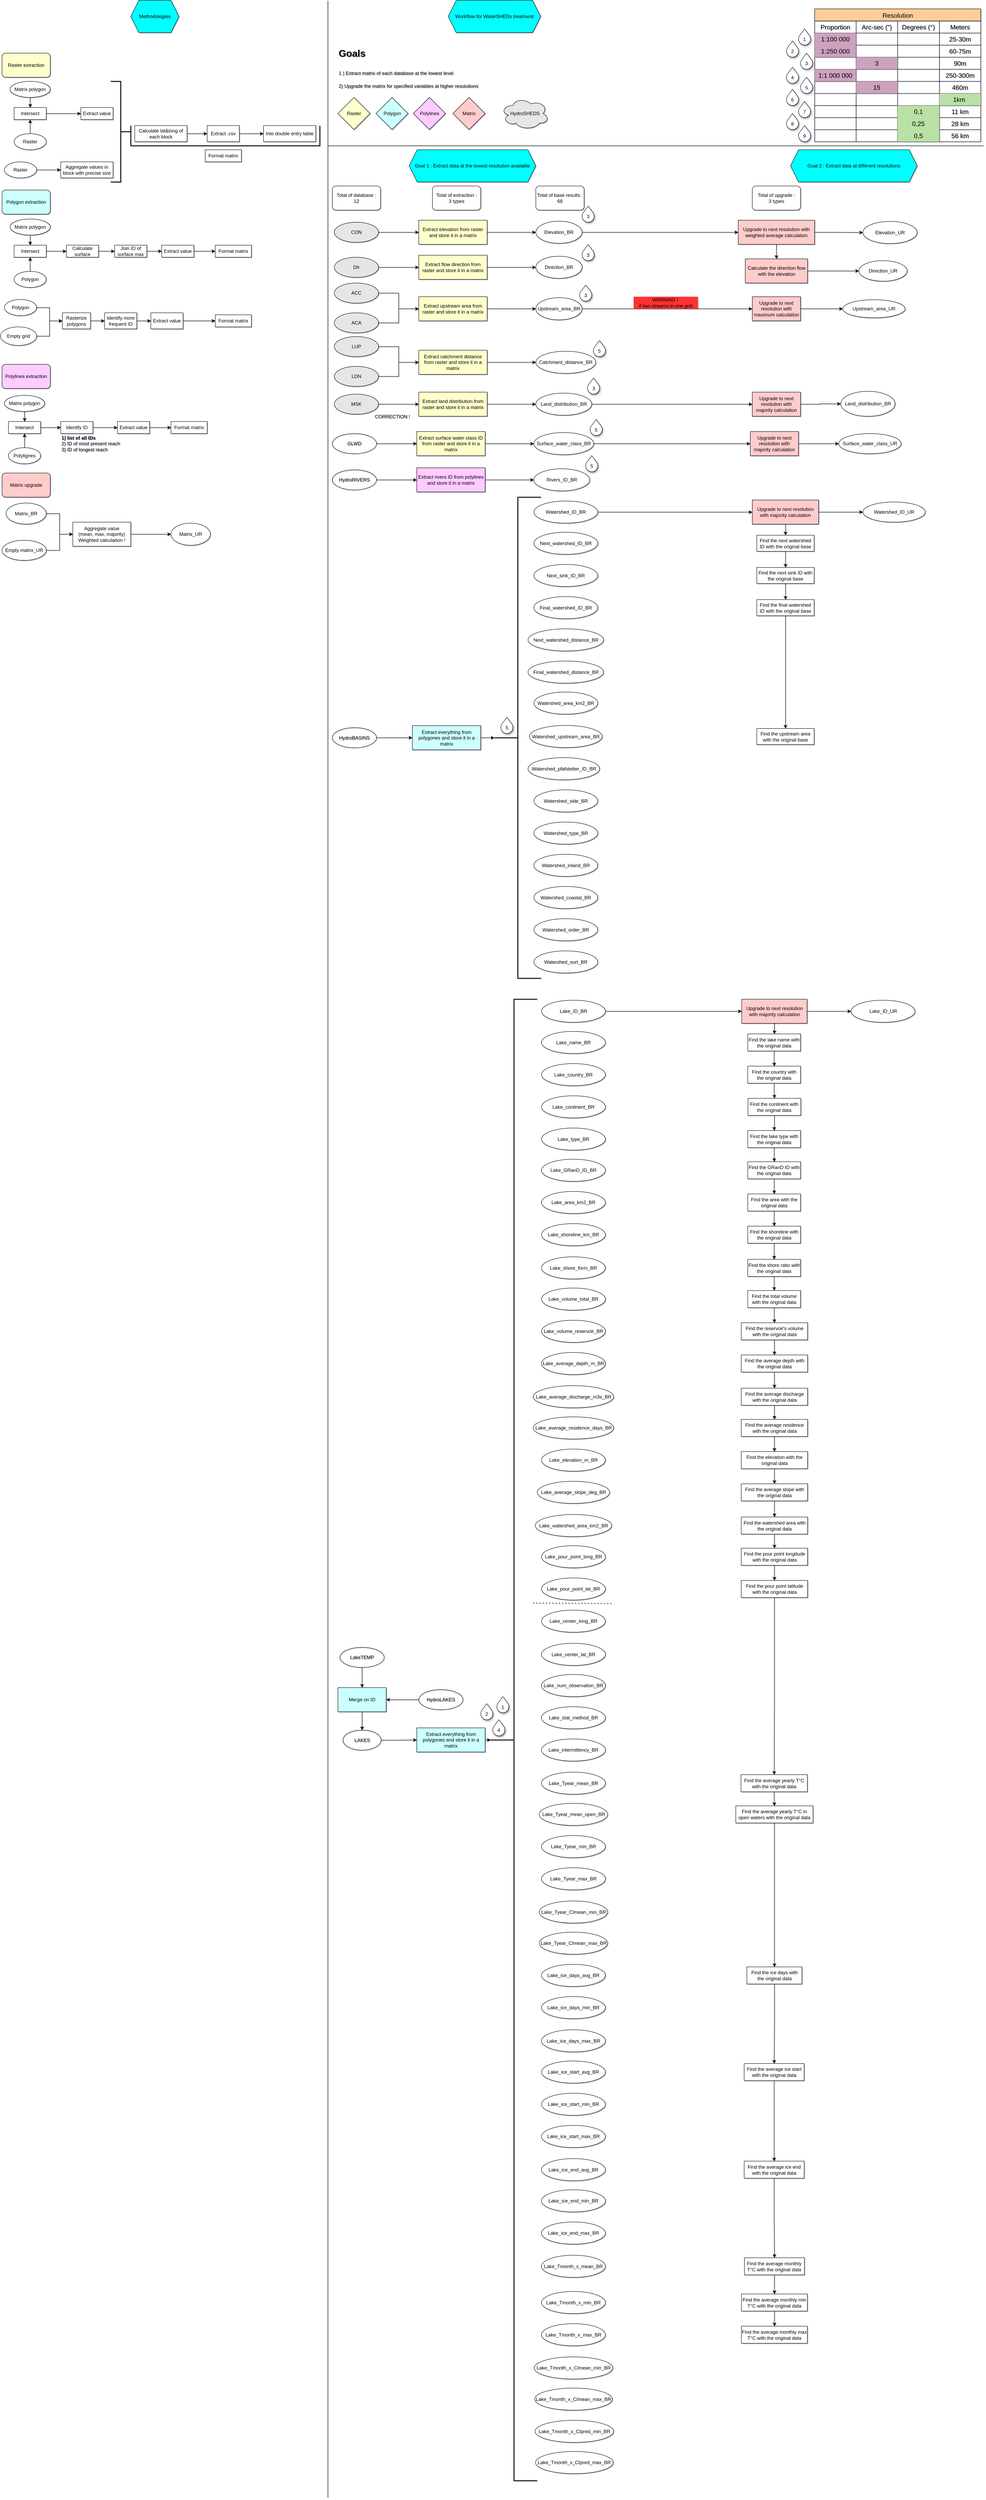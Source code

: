 <mxfile version="28.0.6">
  <diagram name="Page-1" id="_m5b2vXJE67MiZUAcYNU">
    <mxGraphModel dx="3576" dy="2220" grid="1" gridSize="10" guides="1" tooltips="1" connect="1" arrows="1" fold="1" page="1" pageScale="1" pageWidth="827" pageHeight="1169" math="0" shadow="1">
      <root>
        <mxCell id="0" />
        <mxCell id="1" parent="0" />
        <mxCell id="U7EKYaoH1QaVwLvWLWPq-1" value="Workflow for WaterSHEDs treatment" style="shape=hexagon;perimeter=hexagonPerimeter2;whiteSpace=wrap;html=1;fixedSize=1;fillColor=#00FFFF;" parent="1" vertex="1">
          <mxGeometry x="299" y="-1161" width="230" height="80" as="geometry" />
        </mxCell>
        <mxCell id="U7EKYaoH1QaVwLvWLWPq-6" value="&lt;h1 style=&quot;margin-top: 0px;&quot;&gt;&lt;span style=&quot;background-color: transparent; color: light-dark(rgb(0, 0, 0), rgb(255, 255, 255));&quot;&gt;Goals&lt;/span&gt;&lt;/h1&gt;&lt;h1 style=&quot;margin-top: 0px;&quot;&gt;&lt;span style=&quot;font-size: 12px; font-weight: 400; text-align: center; text-wrap-mode: nowrap;&quot;&gt;1 ) Extract matrix of each database at the lowest level&lt;/span&gt;&lt;div style=&quot;font-size: 12px; font-weight: 400; text-align: center; text-wrap-mode: nowrap;&quot;&gt;&lt;br&gt;&lt;/div&gt;&lt;div style=&quot;font-size: 12px; font-weight: 400; text-align: center; text-wrap-mode: nowrap;&quot;&gt;2) Upgrade the matrix for specified variables at higher resolutions&lt;/div&gt;&lt;/h1&gt;" style="text;html=1;whiteSpace=wrap;overflow=hidden;rounded=0;" parent="1" vertex="1">
          <mxGeometry x="25" y="-1050" width="370" height="120" as="geometry" />
        </mxCell>
        <mxCell id="U7EKYaoH1QaVwLvWLWPq-8" value="Goal 1 : Extract data at the lowest resolution available" style="shape=hexagon;perimeter=hexagonPerimeter2;whiteSpace=wrap;html=1;fixedSize=1;fillColor=#00FFFF;" parent="1" vertex="1">
          <mxGeometry x="202" y="-790" width="315" height="80" as="geometry" />
        </mxCell>
        <mxCell id="U7EKYaoH1QaVwLvWLWPq-15" value="" style="edgeStyle=orthogonalEdgeStyle;rounded=0;orthogonalLoop=1;jettySize=auto;html=1;" parent="1" source="U7EKYaoH1QaVwLvWLWPq-9" target="U7EKYaoH1QaVwLvWLWPq-14" edge="1">
          <mxGeometry relative="1" as="geometry" />
        </mxCell>
        <mxCell id="U7EKYaoH1QaVwLvWLWPq-9" value="Extract elevation from raster and store it in a matrix" style="rounded=0;whiteSpace=wrap;html=1;fillColor=#FFFFCC;" parent="1" vertex="1">
          <mxGeometry x="226" y="-615" width="170" height="60" as="geometry" />
        </mxCell>
        <mxCell id="U7EKYaoH1QaVwLvWLWPq-11" value="HydroSHEDS" style="ellipse;shape=cloud;whiteSpace=wrap;html=1;fillColor=#E6E6E6;" parent="1" vertex="1">
          <mxGeometry x="430" y="-920" width="120" height="80" as="geometry" />
        </mxCell>
        <mxCell id="U7EKYaoH1QaVwLvWLWPq-13" value="" style="edgeStyle=orthogonalEdgeStyle;rounded=0;orthogonalLoop=1;jettySize=auto;html=1;" parent="1" source="U7EKYaoH1QaVwLvWLWPq-12" target="U7EKYaoH1QaVwLvWLWPq-9" edge="1">
          <mxGeometry relative="1" as="geometry" />
        </mxCell>
        <mxCell id="U7EKYaoH1QaVwLvWLWPq-12" value="CON" style="ellipse;whiteSpace=wrap;html=1;fillColor=#E6E6E6;" parent="1" vertex="1">
          <mxGeometry x="16" y="-610" width="110" height="50" as="geometry" />
        </mxCell>
        <mxCell id="U7EKYaoH1QaVwLvWLWPq-154" value="" style="edgeStyle=orthogonalEdgeStyle;rounded=0;orthogonalLoop=1;jettySize=auto;html=1;" parent="1" source="U7EKYaoH1QaVwLvWLWPq-14" target="U7EKYaoH1QaVwLvWLWPq-153" edge="1">
          <mxGeometry relative="1" as="geometry" />
        </mxCell>
        <mxCell id="U7EKYaoH1QaVwLvWLWPq-157" value="" style="edgeStyle=orthogonalEdgeStyle;rounded=0;orthogonalLoop=1;jettySize=auto;html=1;" parent="1" source="U7EKYaoH1QaVwLvWLWPq-14" target="U7EKYaoH1QaVwLvWLWPq-156" edge="1">
          <mxGeometry relative="1" as="geometry" />
        </mxCell>
        <mxCell id="U7EKYaoH1QaVwLvWLWPq-14" value="Elevation_BR" style="ellipse;whiteSpace=wrap;html=1;rounded=0;" parent="1" vertex="1">
          <mxGeometry x="517" y="-612.5" width="115" height="55" as="geometry" />
        </mxCell>
        <mxCell id="U7EKYaoH1QaVwLvWLWPq-17" value="Resolution" style="shape=table;startSize=30;container=1;collapsible=0;childLayout=tableLayout;strokeColor=default;fontSize=16;fillColor=#FFCC99;" parent="1" vertex="1">
          <mxGeometry x="1210" y="-1140" width="413" height="330" as="geometry" />
        </mxCell>
        <mxCell id="U7EKYaoH1QaVwLvWLWPq-18" value="" style="shape=tableRow;horizontal=0;startSize=0;swimlaneHead=0;swimlaneBody=0;strokeColor=inherit;top=0;left=0;bottom=0;right=0;collapsible=0;dropTarget=0;fillColor=none;points=[[0,0.5],[1,0.5]];portConstraint=eastwest;fontSize=16;" parent="U7EKYaoH1QaVwLvWLWPq-17" vertex="1">
          <mxGeometry y="30" width="413" height="30" as="geometry" />
        </mxCell>
        <mxCell id="U7EKYaoH1QaVwLvWLWPq-72" value="Proportion" style="shape=partialRectangle;html=1;whiteSpace=wrap;connectable=0;strokeColor=inherit;overflow=hidden;fillColor=none;top=0;left=0;bottom=0;right=0;pointerEvents=1;fontSize=16;" parent="U7EKYaoH1QaVwLvWLWPq-18" vertex="1">
          <mxGeometry width="103" height="30" as="geometry">
            <mxRectangle width="103" height="30" as="alternateBounds" />
          </mxGeometry>
        </mxCell>
        <mxCell id="U7EKYaoH1QaVwLvWLWPq-19" value="Arc-sec (&quot;)" style="shape=partialRectangle;html=1;whiteSpace=wrap;connectable=0;strokeColor=inherit;overflow=hidden;fillColor=none;top=0;left=0;bottom=0;right=0;pointerEvents=1;fontSize=16;" parent="U7EKYaoH1QaVwLvWLWPq-18" vertex="1">
          <mxGeometry x="103" width="103" height="30" as="geometry">
            <mxRectangle width="103" height="30" as="alternateBounds" />
          </mxGeometry>
        </mxCell>
        <mxCell id="U7EKYaoH1QaVwLvWLWPq-20" value="Degrees (°)" style="shape=partialRectangle;html=1;whiteSpace=wrap;connectable=0;strokeColor=inherit;overflow=hidden;fillColor=none;top=0;left=0;bottom=0;right=0;pointerEvents=1;fontSize=16;" parent="U7EKYaoH1QaVwLvWLWPq-18" vertex="1">
          <mxGeometry x="206" width="104" height="30" as="geometry">
            <mxRectangle width="104" height="30" as="alternateBounds" />
          </mxGeometry>
        </mxCell>
        <mxCell id="U7EKYaoH1QaVwLvWLWPq-21" value="Meters" style="shape=partialRectangle;html=1;whiteSpace=wrap;connectable=0;strokeColor=inherit;overflow=hidden;fillColor=none;top=0;left=0;bottom=0;right=0;pointerEvents=1;fontSize=16;" parent="U7EKYaoH1QaVwLvWLWPq-18" vertex="1">
          <mxGeometry x="310" width="103" height="30" as="geometry">
            <mxRectangle width="103" height="30" as="alternateBounds" />
          </mxGeometry>
        </mxCell>
        <mxCell id="U7EKYaoH1QaVwLvWLWPq-22" value="" style="shape=tableRow;horizontal=0;startSize=0;swimlaneHead=0;swimlaneBody=0;strokeColor=inherit;top=0;left=0;bottom=0;right=0;collapsible=0;dropTarget=0;fillColor=none;points=[[0,0.5],[1,0.5]];portConstraint=eastwest;fontSize=16;" parent="U7EKYaoH1QaVwLvWLWPq-17" vertex="1">
          <mxGeometry y="60" width="413" height="30" as="geometry" />
        </mxCell>
        <mxCell id="U7EKYaoH1QaVwLvWLWPq-73" value="1:100 000" style="shape=partialRectangle;html=1;whiteSpace=wrap;connectable=0;strokeColor=inherit;overflow=hidden;fillColor=#CDA2BE;top=0;left=0;bottom=0;right=0;pointerEvents=1;fontSize=16;" parent="U7EKYaoH1QaVwLvWLWPq-22" vertex="1">
          <mxGeometry width="103" height="30" as="geometry">
            <mxRectangle width="103" height="30" as="alternateBounds" />
          </mxGeometry>
        </mxCell>
        <mxCell id="U7EKYaoH1QaVwLvWLWPq-23" value="" style="shape=partialRectangle;html=1;whiteSpace=wrap;connectable=0;strokeColor=inherit;overflow=hidden;fillColor=none;top=0;left=0;bottom=0;right=0;pointerEvents=1;fontSize=16;" parent="U7EKYaoH1QaVwLvWLWPq-22" vertex="1">
          <mxGeometry x="103" width="103" height="30" as="geometry">
            <mxRectangle width="103" height="30" as="alternateBounds" />
          </mxGeometry>
        </mxCell>
        <mxCell id="U7EKYaoH1QaVwLvWLWPq-24" value="" style="shape=partialRectangle;html=1;whiteSpace=wrap;connectable=0;strokeColor=inherit;overflow=hidden;fillColor=none;top=0;left=0;bottom=0;right=0;pointerEvents=1;fontSize=16;" parent="U7EKYaoH1QaVwLvWLWPq-22" vertex="1">
          <mxGeometry x="206" width="104" height="30" as="geometry">
            <mxRectangle width="104" height="30" as="alternateBounds" />
          </mxGeometry>
        </mxCell>
        <mxCell id="U7EKYaoH1QaVwLvWLWPq-25" value="25-30m" style="shape=partialRectangle;html=1;whiteSpace=wrap;connectable=0;strokeColor=inherit;overflow=hidden;fillColor=none;top=0;left=0;bottom=0;right=0;pointerEvents=1;fontSize=16;" parent="U7EKYaoH1QaVwLvWLWPq-22" vertex="1">
          <mxGeometry x="310" width="103" height="30" as="geometry">
            <mxRectangle width="103" height="30" as="alternateBounds" />
          </mxGeometry>
        </mxCell>
        <mxCell id="U7EKYaoH1QaVwLvWLWPq-30" value="" style="shape=tableRow;horizontal=0;startSize=0;swimlaneHead=0;swimlaneBody=0;strokeColor=inherit;top=0;left=0;bottom=0;right=0;collapsible=0;dropTarget=0;fillColor=none;points=[[0,0.5],[1,0.5]];portConstraint=eastwest;fontSize=16;" parent="U7EKYaoH1QaVwLvWLWPq-17" vertex="1">
          <mxGeometry y="90" width="413" height="30" as="geometry" />
        </mxCell>
        <mxCell id="U7EKYaoH1QaVwLvWLWPq-74" value="1:250 000" style="shape=partialRectangle;html=1;whiteSpace=wrap;connectable=0;strokeColor=inherit;overflow=hidden;fillColor=#CDA2BE;top=0;left=0;bottom=0;right=0;pointerEvents=1;fontSize=16;" parent="U7EKYaoH1QaVwLvWLWPq-30" vertex="1">
          <mxGeometry width="103" height="30" as="geometry">
            <mxRectangle width="103" height="30" as="alternateBounds" />
          </mxGeometry>
        </mxCell>
        <mxCell id="U7EKYaoH1QaVwLvWLWPq-31" value="" style="shape=partialRectangle;html=1;whiteSpace=wrap;connectable=0;strokeColor=inherit;overflow=hidden;fillColor=none;top=0;left=0;bottom=0;right=0;pointerEvents=1;fontSize=16;" parent="U7EKYaoH1QaVwLvWLWPq-30" vertex="1">
          <mxGeometry x="103" width="103" height="30" as="geometry">
            <mxRectangle width="103" height="30" as="alternateBounds" />
          </mxGeometry>
        </mxCell>
        <mxCell id="U7EKYaoH1QaVwLvWLWPq-32" value="" style="shape=partialRectangle;html=1;whiteSpace=wrap;connectable=0;strokeColor=inherit;overflow=hidden;fillColor=none;top=0;left=0;bottom=0;right=0;pointerEvents=1;fontSize=16;" parent="U7EKYaoH1QaVwLvWLWPq-30" vertex="1">
          <mxGeometry x="206" width="104" height="30" as="geometry">
            <mxRectangle width="104" height="30" as="alternateBounds" />
          </mxGeometry>
        </mxCell>
        <mxCell id="U7EKYaoH1QaVwLvWLWPq-33" value="60-75m" style="shape=partialRectangle;html=1;whiteSpace=wrap;connectable=0;strokeColor=inherit;overflow=hidden;fillColor=none;top=0;left=0;bottom=0;right=0;pointerEvents=1;fontSize=16;" parent="U7EKYaoH1QaVwLvWLWPq-30" vertex="1">
          <mxGeometry x="310" width="103" height="30" as="geometry">
            <mxRectangle width="103" height="30" as="alternateBounds" />
          </mxGeometry>
        </mxCell>
        <mxCell id="U7EKYaoH1QaVwLvWLWPq-34" value="" style="shape=tableRow;horizontal=0;startSize=0;swimlaneHead=0;swimlaneBody=0;strokeColor=inherit;top=0;left=0;bottom=0;right=0;collapsible=0;dropTarget=0;fillColor=none;points=[[0,0.5],[1,0.5]];portConstraint=eastwest;fontSize=16;" parent="U7EKYaoH1QaVwLvWLWPq-17" vertex="1">
          <mxGeometry y="120" width="413" height="30" as="geometry" />
        </mxCell>
        <mxCell id="U7EKYaoH1QaVwLvWLWPq-75" style="shape=partialRectangle;html=1;whiteSpace=wrap;connectable=0;strokeColor=inherit;overflow=hidden;fillColor=none;top=0;left=0;bottom=0;right=0;pointerEvents=1;fontSize=16;" parent="U7EKYaoH1QaVwLvWLWPq-34" vertex="1">
          <mxGeometry width="103" height="30" as="geometry">
            <mxRectangle width="103" height="30" as="alternateBounds" />
          </mxGeometry>
        </mxCell>
        <mxCell id="U7EKYaoH1QaVwLvWLWPq-35" value="3" style="shape=partialRectangle;html=1;whiteSpace=wrap;connectable=0;strokeColor=inherit;overflow=hidden;fillColor=#CDA2BE;top=0;left=0;bottom=0;right=0;pointerEvents=1;fontSize=16;" parent="U7EKYaoH1QaVwLvWLWPq-34" vertex="1">
          <mxGeometry x="103" width="103" height="30" as="geometry">
            <mxRectangle width="103" height="30" as="alternateBounds" />
          </mxGeometry>
        </mxCell>
        <mxCell id="U7EKYaoH1QaVwLvWLWPq-36" value="" style="shape=partialRectangle;html=1;whiteSpace=wrap;connectable=0;strokeColor=inherit;overflow=hidden;fillColor=none;top=0;left=0;bottom=0;right=0;pointerEvents=1;fontSize=16;" parent="U7EKYaoH1QaVwLvWLWPq-34" vertex="1">
          <mxGeometry x="206" width="104" height="30" as="geometry">
            <mxRectangle width="104" height="30" as="alternateBounds" />
          </mxGeometry>
        </mxCell>
        <mxCell id="U7EKYaoH1QaVwLvWLWPq-37" value="90m" style="shape=partialRectangle;html=1;whiteSpace=wrap;connectable=0;strokeColor=inherit;overflow=hidden;fillColor=none;top=0;left=0;bottom=0;right=0;pointerEvents=1;fontSize=16;" parent="U7EKYaoH1QaVwLvWLWPq-34" vertex="1">
          <mxGeometry x="310" width="103" height="30" as="geometry">
            <mxRectangle width="103" height="30" as="alternateBounds" />
          </mxGeometry>
        </mxCell>
        <mxCell id="U7EKYaoH1QaVwLvWLWPq-26" value="" style="shape=tableRow;horizontal=0;startSize=0;swimlaneHead=0;swimlaneBody=0;strokeColor=inherit;top=0;left=0;bottom=0;right=0;collapsible=0;dropTarget=0;fillColor=none;points=[[0,0.5],[1,0.5]];portConstraint=eastwest;fontSize=16;" parent="U7EKYaoH1QaVwLvWLWPq-17" vertex="1">
          <mxGeometry y="150" width="413" height="30" as="geometry" />
        </mxCell>
        <mxCell id="U7EKYaoH1QaVwLvWLWPq-76" value="1:1 000 000" style="shape=partialRectangle;html=1;whiteSpace=wrap;connectable=0;strokeColor=inherit;overflow=hidden;fillColor=#CDA2BE;top=0;left=0;bottom=0;right=0;pointerEvents=1;fontSize=16;" parent="U7EKYaoH1QaVwLvWLWPq-26" vertex="1">
          <mxGeometry width="103" height="30" as="geometry">
            <mxRectangle width="103" height="30" as="alternateBounds" />
          </mxGeometry>
        </mxCell>
        <mxCell id="U7EKYaoH1QaVwLvWLWPq-27" value="" style="shape=partialRectangle;html=1;whiteSpace=wrap;connectable=0;strokeColor=inherit;overflow=hidden;fillColor=none;top=0;left=0;bottom=0;right=0;pointerEvents=1;fontSize=16;" parent="U7EKYaoH1QaVwLvWLWPq-26" vertex="1">
          <mxGeometry x="103" width="103" height="30" as="geometry">
            <mxRectangle width="103" height="30" as="alternateBounds" />
          </mxGeometry>
        </mxCell>
        <mxCell id="U7EKYaoH1QaVwLvWLWPq-28" value="" style="shape=partialRectangle;html=1;whiteSpace=wrap;connectable=0;strokeColor=inherit;overflow=hidden;fillColor=none;top=0;left=0;bottom=0;right=0;pointerEvents=1;fontSize=16;" parent="U7EKYaoH1QaVwLvWLWPq-26" vertex="1">
          <mxGeometry x="206" width="104" height="30" as="geometry">
            <mxRectangle width="104" height="30" as="alternateBounds" />
          </mxGeometry>
        </mxCell>
        <mxCell id="U7EKYaoH1QaVwLvWLWPq-29" value="250-300m" style="shape=partialRectangle;html=1;whiteSpace=wrap;connectable=0;strokeColor=inherit;overflow=hidden;fillColor=none;top=0;left=0;bottom=0;right=0;pointerEvents=1;fontSize=16;" parent="U7EKYaoH1QaVwLvWLWPq-26" vertex="1">
          <mxGeometry x="310" width="103" height="30" as="geometry">
            <mxRectangle width="103" height="30" as="alternateBounds" />
          </mxGeometry>
        </mxCell>
        <mxCell id="U7EKYaoH1QaVwLvWLWPq-38" value="" style="shape=tableRow;horizontal=0;startSize=0;swimlaneHead=0;swimlaneBody=0;strokeColor=inherit;top=0;left=0;bottom=0;right=0;collapsible=0;dropTarget=0;fillColor=none;points=[[0,0.5],[1,0.5]];portConstraint=eastwest;fontSize=16;" parent="U7EKYaoH1QaVwLvWLWPq-17" vertex="1">
          <mxGeometry y="180" width="413" height="30" as="geometry" />
        </mxCell>
        <mxCell id="U7EKYaoH1QaVwLvWLWPq-77" style="shape=partialRectangle;html=1;whiteSpace=wrap;connectable=0;strokeColor=inherit;overflow=hidden;fillColor=none;top=0;left=0;bottom=0;right=0;pointerEvents=1;fontSize=16;" parent="U7EKYaoH1QaVwLvWLWPq-38" vertex="1">
          <mxGeometry width="103" height="30" as="geometry">
            <mxRectangle width="103" height="30" as="alternateBounds" />
          </mxGeometry>
        </mxCell>
        <mxCell id="U7EKYaoH1QaVwLvWLWPq-39" value="15" style="shape=partialRectangle;html=1;whiteSpace=wrap;connectable=0;strokeColor=inherit;overflow=hidden;fillColor=#CDA2BE;top=0;left=0;bottom=0;right=0;pointerEvents=1;fontSize=16;" parent="U7EKYaoH1QaVwLvWLWPq-38" vertex="1">
          <mxGeometry x="103" width="103" height="30" as="geometry">
            <mxRectangle width="103" height="30" as="alternateBounds" />
          </mxGeometry>
        </mxCell>
        <mxCell id="U7EKYaoH1QaVwLvWLWPq-40" value="" style="shape=partialRectangle;html=1;whiteSpace=wrap;connectable=0;strokeColor=inherit;overflow=hidden;fillColor=none;top=0;left=0;bottom=0;right=0;pointerEvents=1;fontSize=16;" parent="U7EKYaoH1QaVwLvWLWPq-38" vertex="1">
          <mxGeometry x="206" width="104" height="30" as="geometry">
            <mxRectangle width="104" height="30" as="alternateBounds" />
          </mxGeometry>
        </mxCell>
        <mxCell id="U7EKYaoH1QaVwLvWLWPq-41" value="460m" style="shape=partialRectangle;html=1;whiteSpace=wrap;connectable=0;strokeColor=inherit;overflow=hidden;fillColor=none;top=0;left=0;bottom=0;right=0;pointerEvents=1;fontSize=16;" parent="U7EKYaoH1QaVwLvWLWPq-38" vertex="1">
          <mxGeometry x="310" width="103" height="30" as="geometry">
            <mxRectangle width="103" height="30" as="alternateBounds" />
          </mxGeometry>
        </mxCell>
        <mxCell id="U7EKYaoH1QaVwLvWLWPq-46" value="" style="shape=tableRow;horizontal=0;startSize=0;swimlaneHead=0;swimlaneBody=0;strokeColor=inherit;top=0;left=0;bottom=0;right=0;collapsible=0;dropTarget=0;fillColor=none;points=[[0,0.5],[1,0.5]];portConstraint=eastwest;fontSize=16;" parent="U7EKYaoH1QaVwLvWLWPq-17" vertex="1">
          <mxGeometry y="210" width="413" height="30" as="geometry" />
        </mxCell>
        <mxCell id="U7EKYaoH1QaVwLvWLWPq-78" style="shape=partialRectangle;html=1;whiteSpace=wrap;connectable=0;strokeColor=inherit;overflow=hidden;fillColor=none;top=0;left=0;bottom=0;right=0;pointerEvents=1;fontSize=16;" parent="U7EKYaoH1QaVwLvWLWPq-46" vertex="1">
          <mxGeometry width="103" height="30" as="geometry">
            <mxRectangle width="103" height="30" as="alternateBounds" />
          </mxGeometry>
        </mxCell>
        <mxCell id="U7EKYaoH1QaVwLvWLWPq-47" value="" style="shape=partialRectangle;html=1;whiteSpace=wrap;connectable=0;strokeColor=inherit;overflow=hidden;fillColor=none;top=0;left=0;bottom=0;right=0;pointerEvents=1;fontSize=16;" parent="U7EKYaoH1QaVwLvWLWPq-46" vertex="1">
          <mxGeometry x="103" width="103" height="30" as="geometry">
            <mxRectangle width="103" height="30" as="alternateBounds" />
          </mxGeometry>
        </mxCell>
        <mxCell id="U7EKYaoH1QaVwLvWLWPq-48" value="" style="shape=partialRectangle;html=1;whiteSpace=wrap;connectable=0;strokeColor=inherit;overflow=hidden;fillColor=none;top=0;left=0;bottom=0;right=0;pointerEvents=1;fontSize=16;" parent="U7EKYaoH1QaVwLvWLWPq-46" vertex="1">
          <mxGeometry x="206" width="104" height="30" as="geometry">
            <mxRectangle width="104" height="30" as="alternateBounds" />
          </mxGeometry>
        </mxCell>
        <mxCell id="U7EKYaoH1QaVwLvWLWPq-49" value="1km&amp;nbsp;" style="shape=partialRectangle;html=1;whiteSpace=wrap;connectable=0;strokeColor=inherit;overflow=hidden;fillColor=#B9E0A5;top=0;left=0;bottom=0;right=0;pointerEvents=1;fontSize=16;" parent="U7EKYaoH1QaVwLvWLWPq-46" vertex="1">
          <mxGeometry x="310" width="103" height="30" as="geometry">
            <mxRectangle width="103" height="30" as="alternateBounds" />
          </mxGeometry>
        </mxCell>
        <mxCell id="U7EKYaoH1QaVwLvWLWPq-50" value="" style="shape=tableRow;horizontal=0;startSize=0;swimlaneHead=0;swimlaneBody=0;strokeColor=inherit;top=0;left=0;bottom=0;right=0;collapsible=0;dropTarget=0;fillColor=none;points=[[0,0.5],[1,0.5]];portConstraint=eastwest;fontSize=16;" parent="U7EKYaoH1QaVwLvWLWPq-17" vertex="1">
          <mxGeometry y="240" width="413" height="30" as="geometry" />
        </mxCell>
        <mxCell id="U7EKYaoH1QaVwLvWLWPq-79" style="shape=partialRectangle;html=1;whiteSpace=wrap;connectable=0;strokeColor=inherit;overflow=hidden;fillColor=none;top=0;left=0;bottom=0;right=0;pointerEvents=1;fontSize=16;" parent="U7EKYaoH1QaVwLvWLWPq-50" vertex="1">
          <mxGeometry width="103" height="30" as="geometry">
            <mxRectangle width="103" height="30" as="alternateBounds" />
          </mxGeometry>
        </mxCell>
        <mxCell id="U7EKYaoH1QaVwLvWLWPq-51" value="" style="shape=partialRectangle;html=1;whiteSpace=wrap;connectable=0;strokeColor=inherit;overflow=hidden;fillColor=none;top=0;left=0;bottom=0;right=0;pointerEvents=1;fontSize=16;" parent="U7EKYaoH1QaVwLvWLWPq-50" vertex="1">
          <mxGeometry x="103" width="103" height="30" as="geometry">
            <mxRectangle width="103" height="30" as="alternateBounds" />
          </mxGeometry>
        </mxCell>
        <mxCell id="U7EKYaoH1QaVwLvWLWPq-52" value="0,1" style="shape=partialRectangle;html=1;whiteSpace=wrap;connectable=0;strokeColor=inherit;overflow=hidden;fillColor=#B9E0A5;top=0;left=0;bottom=0;right=0;pointerEvents=1;fontSize=16;" parent="U7EKYaoH1QaVwLvWLWPq-50" vertex="1">
          <mxGeometry x="206" width="104" height="30" as="geometry">
            <mxRectangle width="104" height="30" as="alternateBounds" />
          </mxGeometry>
        </mxCell>
        <mxCell id="U7EKYaoH1QaVwLvWLWPq-53" value="11 km" style="shape=partialRectangle;html=1;whiteSpace=wrap;connectable=0;strokeColor=inherit;overflow=hidden;fillColor=none;top=0;left=0;bottom=0;right=0;pointerEvents=1;fontSize=16;" parent="U7EKYaoH1QaVwLvWLWPq-50" vertex="1">
          <mxGeometry x="310" width="103" height="30" as="geometry">
            <mxRectangle width="103" height="30" as="alternateBounds" />
          </mxGeometry>
        </mxCell>
        <mxCell id="U7EKYaoH1QaVwLvWLWPq-54" value="" style="shape=tableRow;horizontal=0;startSize=0;swimlaneHead=0;swimlaneBody=0;strokeColor=inherit;top=0;left=0;bottom=0;right=0;collapsible=0;dropTarget=0;fillColor=none;points=[[0,0.5],[1,0.5]];portConstraint=eastwest;fontSize=16;" parent="U7EKYaoH1QaVwLvWLWPq-17" vertex="1">
          <mxGeometry y="270" width="413" height="30" as="geometry" />
        </mxCell>
        <mxCell id="U7EKYaoH1QaVwLvWLWPq-80" style="shape=partialRectangle;html=1;whiteSpace=wrap;connectable=0;strokeColor=inherit;overflow=hidden;fillColor=none;top=0;left=0;bottom=0;right=0;pointerEvents=1;fontSize=16;" parent="U7EKYaoH1QaVwLvWLWPq-54" vertex="1">
          <mxGeometry width="103" height="30" as="geometry">
            <mxRectangle width="103" height="30" as="alternateBounds" />
          </mxGeometry>
        </mxCell>
        <mxCell id="U7EKYaoH1QaVwLvWLWPq-55" value="" style="shape=partialRectangle;html=1;whiteSpace=wrap;connectable=0;strokeColor=inherit;overflow=hidden;fillColor=none;top=0;left=0;bottom=0;right=0;pointerEvents=1;fontSize=16;" parent="U7EKYaoH1QaVwLvWLWPq-54" vertex="1">
          <mxGeometry x="103" width="103" height="30" as="geometry">
            <mxRectangle width="103" height="30" as="alternateBounds" />
          </mxGeometry>
        </mxCell>
        <mxCell id="U7EKYaoH1QaVwLvWLWPq-56" value="0,25" style="shape=partialRectangle;html=1;whiteSpace=wrap;connectable=0;strokeColor=inherit;overflow=hidden;fillColor=#B9E0A5;top=0;left=0;bottom=0;right=0;pointerEvents=1;fontSize=16;" parent="U7EKYaoH1QaVwLvWLWPq-54" vertex="1">
          <mxGeometry x="206" width="104" height="30" as="geometry">
            <mxRectangle width="104" height="30" as="alternateBounds" />
          </mxGeometry>
        </mxCell>
        <mxCell id="U7EKYaoH1QaVwLvWLWPq-57" value="28 km" style="shape=partialRectangle;html=1;whiteSpace=wrap;connectable=0;strokeColor=inherit;overflow=hidden;fillColor=none;top=0;left=0;bottom=0;right=0;pointerEvents=1;fontSize=16;" parent="U7EKYaoH1QaVwLvWLWPq-54" vertex="1">
          <mxGeometry x="310" width="103" height="30" as="geometry">
            <mxRectangle width="103" height="30" as="alternateBounds" />
          </mxGeometry>
        </mxCell>
        <mxCell id="U7EKYaoH1QaVwLvWLWPq-58" value="" style="shape=tableRow;horizontal=0;startSize=0;swimlaneHead=0;swimlaneBody=0;strokeColor=inherit;top=0;left=0;bottom=0;right=0;collapsible=0;dropTarget=0;fillColor=none;points=[[0,0.5],[1,0.5]];portConstraint=eastwest;fontSize=16;" parent="U7EKYaoH1QaVwLvWLWPq-17" vertex="1">
          <mxGeometry y="300" width="413" height="30" as="geometry" />
        </mxCell>
        <mxCell id="U7EKYaoH1QaVwLvWLWPq-81" style="shape=partialRectangle;html=1;whiteSpace=wrap;connectable=0;strokeColor=inherit;overflow=hidden;fillColor=none;top=0;left=0;bottom=0;right=0;pointerEvents=1;fontSize=16;" parent="U7EKYaoH1QaVwLvWLWPq-58" vertex="1">
          <mxGeometry width="103" height="30" as="geometry">
            <mxRectangle width="103" height="30" as="alternateBounds" />
          </mxGeometry>
        </mxCell>
        <mxCell id="U7EKYaoH1QaVwLvWLWPq-59" value="" style="shape=partialRectangle;html=1;whiteSpace=wrap;connectable=0;strokeColor=inherit;overflow=hidden;fillColor=none;top=0;left=0;bottom=0;right=0;pointerEvents=1;fontSize=16;" parent="U7EKYaoH1QaVwLvWLWPq-58" vertex="1">
          <mxGeometry x="103" width="103" height="30" as="geometry">
            <mxRectangle width="103" height="30" as="alternateBounds" />
          </mxGeometry>
        </mxCell>
        <mxCell id="U7EKYaoH1QaVwLvWLWPq-60" value="0,5" style="shape=partialRectangle;html=1;whiteSpace=wrap;connectable=0;strokeColor=inherit;overflow=hidden;fillColor=#B9E0A5;top=0;left=0;bottom=0;right=0;pointerEvents=1;fontSize=16;" parent="U7EKYaoH1QaVwLvWLWPq-58" vertex="1">
          <mxGeometry x="206" width="104" height="30" as="geometry">
            <mxRectangle width="104" height="30" as="alternateBounds" />
          </mxGeometry>
        </mxCell>
        <mxCell id="U7EKYaoH1QaVwLvWLWPq-61" value="56 km" style="shape=partialRectangle;html=1;whiteSpace=wrap;connectable=0;strokeColor=inherit;overflow=hidden;fillColor=none;top=0;left=0;bottom=0;right=0;pointerEvents=1;fontSize=16;" parent="U7EKYaoH1QaVwLvWLWPq-58" vertex="1">
          <mxGeometry x="310" width="103" height="30" as="geometry">
            <mxRectangle width="103" height="30" as="alternateBounds" />
          </mxGeometry>
        </mxCell>
        <mxCell id="U7EKYaoH1QaVwLvWLWPq-83" value="" style="edgeStyle=orthogonalEdgeStyle;rounded=0;orthogonalLoop=1;jettySize=auto;html=1;" parent="1" source="U7EKYaoH1QaVwLvWLWPq-84" target="U7EKYaoH1QaVwLvWLWPq-87" edge="1">
          <mxGeometry relative="1" as="geometry" />
        </mxCell>
        <mxCell id="U7EKYaoH1QaVwLvWLWPq-84" value="Extract flow direction from raster and store it in a matrix" style="rounded=0;whiteSpace=wrap;html=1;fillColor=#FFFFCC;" parent="1" vertex="1">
          <mxGeometry x="226" y="-528" width="170" height="60" as="geometry" />
        </mxCell>
        <mxCell id="U7EKYaoH1QaVwLvWLWPq-85" value="" style="edgeStyle=orthogonalEdgeStyle;rounded=0;orthogonalLoop=1;jettySize=auto;html=1;" parent="1" source="U7EKYaoH1QaVwLvWLWPq-86" target="U7EKYaoH1QaVwLvWLWPq-84" edge="1">
          <mxGeometry relative="1" as="geometry" />
        </mxCell>
        <mxCell id="U7EKYaoH1QaVwLvWLWPq-86" value="DIr" style="ellipse;whiteSpace=wrap;html=1;fillColor=#E6E6E6;" parent="1" vertex="1">
          <mxGeometry x="16" y="-523" width="110" height="50" as="geometry" />
        </mxCell>
        <mxCell id="U7EKYaoH1QaVwLvWLWPq-87" value="Direction_BR" style="ellipse;whiteSpace=wrap;html=1;rounded=0;" parent="1" vertex="1">
          <mxGeometry x="517" y="-525.5" width="115" height="55" as="geometry" />
        </mxCell>
        <mxCell id="U7EKYaoH1QaVwLvWLWPq-98" value="" style="edgeStyle=orthogonalEdgeStyle;rounded=0;orthogonalLoop=1;jettySize=auto;html=1;" parent="1" source="U7EKYaoH1QaVwLvWLWPq-99" target="U7EKYaoH1QaVwLvWLWPq-102" edge="1">
          <mxGeometry relative="1" as="geometry" />
        </mxCell>
        <mxCell id="U7EKYaoH1QaVwLvWLWPq-99" value="Extract upstream area from raster and store it in a matrix" style="rounded=0;whiteSpace=wrap;html=1;fillColor=#FFFFCC;" parent="1" vertex="1">
          <mxGeometry x="226" y="-425" width="170" height="60" as="geometry" />
        </mxCell>
        <mxCell id="U7EKYaoH1QaVwLvWLWPq-100" value="" style="edgeStyle=orthogonalEdgeStyle;rounded=0;orthogonalLoop=1;jettySize=auto;html=1;" parent="1" source="U7EKYaoH1QaVwLvWLWPq-101" target="U7EKYaoH1QaVwLvWLWPq-99" edge="1">
          <mxGeometry relative="1" as="geometry" />
        </mxCell>
        <mxCell id="U7EKYaoH1QaVwLvWLWPq-101" value="ACC" style="ellipse;whiteSpace=wrap;html=1;fillColor=#E6E6E6;" parent="1" vertex="1">
          <mxGeometry x="16" y="-459" width="110" height="50" as="geometry" />
        </mxCell>
        <mxCell id="U7EKYaoH1QaVwLvWLWPq-163" value="" style="edgeStyle=orthogonalEdgeStyle;rounded=0;orthogonalLoop=1;jettySize=auto;html=1;" parent="1" source="U7EKYaoH1QaVwLvWLWPq-102" target="U7EKYaoH1QaVwLvWLWPq-162" edge="1">
          <mxGeometry relative="1" as="geometry" />
        </mxCell>
        <mxCell id="U7EKYaoH1QaVwLvWLWPq-102" value="Upstream_area_BR" style="ellipse;whiteSpace=wrap;html=1;rounded=0;" parent="1" vertex="1">
          <mxGeometry x="517" y="-422.5" width="115" height="55" as="geometry" />
        </mxCell>
        <mxCell id="U7EKYaoH1QaVwLvWLWPq-104" value="" style="edgeStyle=orthogonalEdgeStyle;rounded=0;orthogonalLoop=1;jettySize=auto;html=1;" parent="1" source="U7EKYaoH1QaVwLvWLWPq-103" target="U7EKYaoH1QaVwLvWLWPq-99" edge="1">
          <mxGeometry relative="1" as="geometry" />
        </mxCell>
        <mxCell id="U7EKYaoH1QaVwLvWLWPq-103" value="ACA" style="ellipse;whiteSpace=wrap;html=1;fillColor=#E6E6E6;" parent="1" vertex="1">
          <mxGeometry x="16" y="-385" width="110" height="50" as="geometry" />
        </mxCell>
        <mxCell id="U7EKYaoH1QaVwLvWLWPq-105" value="" style="edgeStyle=orthogonalEdgeStyle;rounded=0;orthogonalLoop=1;jettySize=auto;html=1;" parent="1" source="U7EKYaoH1QaVwLvWLWPq-106" target="U7EKYaoH1QaVwLvWLWPq-109" edge="1">
          <mxGeometry relative="1" as="geometry" />
        </mxCell>
        <mxCell id="U7EKYaoH1QaVwLvWLWPq-106" value="Extract land distribution from raster and store it in a matrix" style="rounded=0;whiteSpace=wrap;html=1;fillColor=#FFFFCC;" parent="1" vertex="1">
          <mxGeometry x="226" y="-188" width="170" height="60" as="geometry" />
        </mxCell>
        <mxCell id="U7EKYaoH1QaVwLvWLWPq-107" value="" style="edgeStyle=orthogonalEdgeStyle;rounded=0;orthogonalLoop=1;jettySize=auto;html=1;" parent="1" source="U7EKYaoH1QaVwLvWLWPq-108" target="U7EKYaoH1QaVwLvWLWPq-106" edge="1">
          <mxGeometry relative="1" as="geometry" />
        </mxCell>
        <mxCell id="U7EKYaoH1QaVwLvWLWPq-108" value="MSK" style="ellipse;whiteSpace=wrap;html=1;fillColor=#E6E6E6;" parent="1" vertex="1">
          <mxGeometry x="16" y="-183" width="110" height="50" as="geometry" />
        </mxCell>
        <mxCell id="U7EKYaoH1QaVwLvWLWPq-169" value="" style="edgeStyle=orthogonalEdgeStyle;rounded=0;orthogonalLoop=1;jettySize=auto;html=1;" parent="1" source="U7EKYaoH1QaVwLvWLWPq-109" target="U7EKYaoH1QaVwLvWLWPq-168" edge="1">
          <mxGeometry relative="1" as="geometry" />
        </mxCell>
        <mxCell id="U7EKYaoH1QaVwLvWLWPq-109" value="Land_distribution_BR" style="ellipse;whiteSpace=wrap;html=1;rounded=0;" parent="1" vertex="1">
          <mxGeometry x="517" y="-185.5" width="139" height="55" as="geometry" />
        </mxCell>
        <mxCell id="U7EKYaoH1QaVwLvWLWPq-110" value="" style="edgeStyle=orthogonalEdgeStyle;rounded=0;orthogonalLoop=1;jettySize=auto;html=1;" parent="1" source="U7EKYaoH1QaVwLvWLWPq-111" target="U7EKYaoH1QaVwLvWLWPq-114" edge="1">
          <mxGeometry relative="1" as="geometry" />
        </mxCell>
        <mxCell id="U7EKYaoH1QaVwLvWLWPq-111" value="Extract catchment distance from raster and store it in a matrix" style="rounded=0;whiteSpace=wrap;html=1;fillColor=#FFFFCC;" parent="1" vertex="1">
          <mxGeometry x="226" y="-292" width="170" height="60" as="geometry" />
        </mxCell>
        <mxCell id="U7EKYaoH1QaVwLvWLWPq-112" value="" style="edgeStyle=orthogonalEdgeStyle;rounded=0;orthogonalLoop=1;jettySize=auto;html=1;" parent="1" source="U7EKYaoH1QaVwLvWLWPq-113" target="U7EKYaoH1QaVwLvWLWPq-111" edge="1">
          <mxGeometry relative="1" as="geometry" />
        </mxCell>
        <mxCell id="U7EKYaoH1QaVwLvWLWPq-113" value="LUP" style="ellipse;whiteSpace=wrap;html=1;fillColor=#E6E6E6;" parent="1" vertex="1">
          <mxGeometry x="16" y="-326" width="110" height="50" as="geometry" />
        </mxCell>
        <mxCell id="U7EKYaoH1QaVwLvWLWPq-114" value="Catchment_distance_BR" style="ellipse;whiteSpace=wrap;html=1;rounded=0;" parent="1" vertex="1">
          <mxGeometry x="517" y="-289.5" width="149" height="55" as="geometry" />
        </mxCell>
        <mxCell id="U7EKYaoH1QaVwLvWLWPq-115" value="" style="edgeStyle=orthogonalEdgeStyle;rounded=0;orthogonalLoop=1;jettySize=auto;html=1;" parent="1" source="U7EKYaoH1QaVwLvWLWPq-116" target="U7EKYaoH1QaVwLvWLWPq-111" edge="1">
          <mxGeometry relative="1" as="geometry" />
        </mxCell>
        <mxCell id="U7EKYaoH1QaVwLvWLWPq-116" value="LDN" style="ellipse;whiteSpace=wrap;html=1;fillColor=#E6E6E6;" parent="1" vertex="1">
          <mxGeometry x="16" y="-252" width="110" height="50" as="geometry" />
        </mxCell>
        <mxCell id="U7EKYaoH1QaVwLvWLWPq-118" value="" style="edgeStyle=orthogonalEdgeStyle;rounded=0;orthogonalLoop=1;jettySize=auto;html=1;" parent="1" source="U7EKYaoH1QaVwLvWLWPq-119" target="U7EKYaoH1QaVwLvWLWPq-122" edge="1">
          <mxGeometry relative="1" as="geometry" />
        </mxCell>
        <mxCell id="U7EKYaoH1QaVwLvWLWPq-119" value="Extract rivers ID from polylines and store it in a matrix" style="rounded=0;whiteSpace=wrap;html=1;fillColor=#FFCCFF;" parent="1" vertex="1">
          <mxGeometry x="221" width="170" height="60" as="geometry" />
        </mxCell>
        <mxCell id="U7EKYaoH1QaVwLvWLWPq-120" value="" style="edgeStyle=orthogonalEdgeStyle;rounded=0;orthogonalLoop=1;jettySize=auto;html=1;" parent="1" source="U7EKYaoH1QaVwLvWLWPq-121" target="U7EKYaoH1QaVwLvWLWPq-119" edge="1">
          <mxGeometry relative="1" as="geometry" />
        </mxCell>
        <mxCell id="U7EKYaoH1QaVwLvWLWPq-121" value="HydroRIVERS" style="ellipse;whiteSpace=wrap;html=1;fillColor=none;" parent="1" vertex="1">
          <mxGeometry x="11" y="5" width="110" height="50" as="geometry" />
        </mxCell>
        <mxCell id="U7EKYaoH1QaVwLvWLWPq-122" value="Rivers_ID_BR" style="ellipse;whiteSpace=wrap;html=1;rounded=0;" parent="1" vertex="1">
          <mxGeometry x="512" y="2.5" width="139" height="55" as="geometry" />
        </mxCell>
        <mxCell id="U7EKYaoH1QaVwLvWLWPq-197" value="" style="edgeStyle=orthogonalEdgeStyle;rounded=0;orthogonalLoop=1;jettySize=auto;html=1;" parent="1" source="U7EKYaoH1QaVwLvWLWPq-124" target="U7EKYaoH1QaVwLvWLWPq-196" edge="1">
          <mxGeometry relative="1" as="geometry" />
        </mxCell>
        <mxCell id="U7EKYaoH1QaVwLvWLWPq-124" value="Extract everything from polygones and store it in a matrix" style="rounded=0;whiteSpace=wrap;html=1;fillColor=#CCFFFF;" parent="1" vertex="1">
          <mxGeometry x="210" y="640.5" width="170" height="60" as="geometry" />
        </mxCell>
        <mxCell id="U7EKYaoH1QaVwLvWLWPq-125" value="" style="edgeStyle=orthogonalEdgeStyle;rounded=0;orthogonalLoop=1;jettySize=auto;html=1;" parent="1" source="U7EKYaoH1QaVwLvWLWPq-126" target="U7EKYaoH1QaVwLvWLWPq-124" edge="1">
          <mxGeometry relative="1" as="geometry" />
        </mxCell>
        <mxCell id="U7EKYaoH1QaVwLvWLWPq-126" value="HydroBASINS" style="ellipse;whiteSpace=wrap;html=1;fillColor=none;" parent="1" vertex="1">
          <mxGeometry x="11" y="645.5" width="110" height="50" as="geometry" />
        </mxCell>
        <mxCell id="U7EKYaoH1QaVwLvWLWPq-333" value="" style="edgeStyle=orthogonalEdgeStyle;rounded=0;orthogonalLoop=1;jettySize=auto;html=1;" parent="1" source="U7EKYaoH1QaVwLvWLWPq-127" target="U7EKYaoH1QaVwLvWLWPq-332" edge="1">
          <mxGeometry relative="1" as="geometry" />
        </mxCell>
        <mxCell id="U7EKYaoH1QaVwLvWLWPq-127" value="Watershed_ID_BR" style="ellipse;whiteSpace=wrap;html=1;rounded=0;" parent="1" vertex="1">
          <mxGeometry x="512" y="82.5" width="159" height="55" as="geometry" />
        </mxCell>
        <mxCell id="U7EKYaoH1QaVwLvWLWPq-246" value="" style="edgeStyle=orthogonalEdgeStyle;rounded=0;orthogonalLoop=1;jettySize=auto;html=1;" parent="1" source="U7EKYaoH1QaVwLvWLWPq-132" target="U7EKYaoH1QaVwLvWLWPq-245" edge="1">
          <mxGeometry relative="1" as="geometry" />
        </mxCell>
        <mxCell id="U7EKYaoH1QaVwLvWLWPq-132" value="Extract everything from polygones and store it in a matrix" style="rounded=0;whiteSpace=wrap;html=1;fillColor=#CCFFFF;" parent="1" vertex="1">
          <mxGeometry x="221" y="3130" width="170" height="60" as="geometry" />
        </mxCell>
        <mxCell id="U7EKYaoH1QaVwLvWLWPq-249" value="" style="edgeStyle=orthogonalEdgeStyle;rounded=0;orthogonalLoop=1;jettySize=auto;html=1;" parent="1" source="U7EKYaoH1QaVwLvWLWPq-134" target="U7EKYaoH1QaVwLvWLWPq-247" edge="1">
          <mxGeometry relative="1" as="geometry" />
        </mxCell>
        <mxCell id="U7EKYaoH1QaVwLvWLWPq-134" value="HydroLAKES" style="ellipse;whiteSpace=wrap;html=1;fillColor=none;" parent="1" vertex="1">
          <mxGeometry x="226" y="3035" width="110" height="50" as="geometry" />
        </mxCell>
        <mxCell id="FwINLP8FZRHclDstLNTD-5" value="" style="edgeStyle=orthogonalEdgeStyle;rounded=0;orthogonalLoop=1;jettySize=auto;html=1;" edge="1" parent="1" source="U7EKYaoH1QaVwLvWLWPq-135" target="FwINLP8FZRHclDstLNTD-4">
          <mxGeometry relative="1" as="geometry" />
        </mxCell>
        <mxCell id="U7EKYaoH1QaVwLvWLWPq-135" value="Lake_ID_BR" style="ellipse;whiteSpace=wrap;html=1;rounded=0;" parent="1" vertex="1">
          <mxGeometry x="531" y="1322.5" width="159" height="55" as="geometry" />
        </mxCell>
        <mxCell id="U7EKYaoH1QaVwLvWLWPq-248" value="" style="edgeStyle=orthogonalEdgeStyle;rounded=0;orthogonalLoop=1;jettySize=auto;html=1;" parent="1" source="U7EKYaoH1QaVwLvWLWPq-143" target="U7EKYaoH1QaVwLvWLWPq-247" edge="1">
          <mxGeometry relative="1" as="geometry" />
        </mxCell>
        <mxCell id="U7EKYaoH1QaVwLvWLWPq-143" value="LakeTEMP" style="ellipse;whiteSpace=wrap;html=1;fillColor=none;" parent="1" vertex="1">
          <mxGeometry x="30" y="2930" width="110" height="50" as="geometry" />
        </mxCell>
        <mxCell id="U7EKYaoH1QaVwLvWLWPq-145" value="" style="edgeStyle=orthogonalEdgeStyle;rounded=0;orthogonalLoop=1;jettySize=auto;html=1;" parent="1" source="U7EKYaoH1QaVwLvWLWPq-146" target="U7EKYaoH1QaVwLvWLWPq-149" edge="1">
          <mxGeometry relative="1" as="geometry" />
        </mxCell>
        <mxCell id="U7EKYaoH1QaVwLvWLWPq-146" value="Extract surface water class ID from raster and store it in a matrix" style="rounded=0;whiteSpace=wrap;html=1;fillColor=#FFFFCC;" parent="1" vertex="1">
          <mxGeometry x="221" y="-90" width="170" height="60" as="geometry" />
        </mxCell>
        <mxCell id="U7EKYaoH1QaVwLvWLWPq-147" value="" style="edgeStyle=orthogonalEdgeStyle;rounded=0;orthogonalLoop=1;jettySize=auto;html=1;" parent="1" source="U7EKYaoH1QaVwLvWLWPq-148" target="U7EKYaoH1QaVwLvWLWPq-146" edge="1">
          <mxGeometry relative="1" as="geometry" />
        </mxCell>
        <mxCell id="U7EKYaoH1QaVwLvWLWPq-148" value="GLWD" style="ellipse;whiteSpace=wrap;html=1;fillColor=none;" parent="1" vertex="1">
          <mxGeometry x="11" y="-85" width="110" height="50" as="geometry" />
        </mxCell>
        <mxCell id="U7EKYaoH1QaVwLvWLWPq-175" value="" style="edgeStyle=orthogonalEdgeStyle;rounded=0;orthogonalLoop=1;jettySize=auto;html=1;" parent="1" source="U7EKYaoH1QaVwLvWLWPq-149" target="U7EKYaoH1QaVwLvWLWPq-174" edge="1">
          <mxGeometry relative="1" as="geometry" />
        </mxCell>
        <mxCell id="U7EKYaoH1QaVwLvWLWPq-149" value="Surface_water_class_BR" style="ellipse;whiteSpace=wrap;html=1;rounded=0;" parent="1" vertex="1">
          <mxGeometry x="512" y="-87.5" width="149" height="55" as="geometry" />
        </mxCell>
        <mxCell id="U7EKYaoH1QaVwLvWLWPq-150" value="Goal 2 : Extract data at different resolutions" style="shape=hexagon;perimeter=hexagonPerimeter2;whiteSpace=wrap;html=1;fixedSize=1;fillColor=#00FFFF;" parent="1" vertex="1">
          <mxGeometry x="1150" y="-790" width="315" height="80" as="geometry" />
        </mxCell>
        <mxCell id="U7EKYaoH1QaVwLvWLWPq-159" value="" style="edgeStyle=orthogonalEdgeStyle;rounded=0;orthogonalLoop=1;jettySize=auto;html=1;" parent="1" source="U7EKYaoH1QaVwLvWLWPq-153" target="U7EKYaoH1QaVwLvWLWPq-158" edge="1">
          <mxGeometry relative="1" as="geometry" />
        </mxCell>
        <mxCell id="U7EKYaoH1QaVwLvWLWPq-153" value="Upgrade to next resolution with weighted average calculation" style="whiteSpace=wrap;html=1;rounded=0;fillColor=#FFCCCC;" parent="1" vertex="1">
          <mxGeometry x="1020" y="-615" width="190" height="60" as="geometry" />
        </mxCell>
        <mxCell id="U7EKYaoH1QaVwLvWLWPq-161" value="" style="edgeStyle=orthogonalEdgeStyle;rounded=0;orthogonalLoop=1;jettySize=auto;html=1;" parent="1" source="U7EKYaoH1QaVwLvWLWPq-156" target="U7EKYaoH1QaVwLvWLWPq-160" edge="1">
          <mxGeometry relative="1" as="geometry" />
        </mxCell>
        <mxCell id="U7EKYaoH1QaVwLvWLWPq-156" value="Calculate the direction flow with the elevation" style="whiteSpace=wrap;html=1;rounded=0;fillColor=#FFCCCC;" parent="1" vertex="1">
          <mxGeometry x="1037.5" y="-519" width="155" height="60" as="geometry" />
        </mxCell>
        <mxCell id="U7EKYaoH1QaVwLvWLWPq-158" value="Elevation_UR" style="ellipse;whiteSpace=wrap;html=1;rounded=0;" parent="1" vertex="1">
          <mxGeometry x="1330" y="-612" width="135" height="55" as="geometry" />
        </mxCell>
        <mxCell id="U7EKYaoH1QaVwLvWLWPq-160" value="Direction_UR" style="ellipse;whiteSpace=wrap;html=1;rounded=0;" parent="1" vertex="1">
          <mxGeometry x="1320" y="-514.5" width="120" height="51" as="geometry" />
        </mxCell>
        <mxCell id="U7EKYaoH1QaVwLvWLWPq-165" value="" style="edgeStyle=orthogonalEdgeStyle;rounded=0;orthogonalLoop=1;jettySize=auto;html=1;" parent="1" source="U7EKYaoH1QaVwLvWLWPq-162" target="U7EKYaoH1QaVwLvWLWPq-164" edge="1">
          <mxGeometry relative="1" as="geometry" />
        </mxCell>
        <mxCell id="U7EKYaoH1QaVwLvWLWPq-162" value="Upgrade to next resolution with maximum calculation" style="whiteSpace=wrap;html=1;rounded=0;fillColor=#FFCCCC;" parent="1" vertex="1">
          <mxGeometry x="1055" y="-425" width="120" height="60" as="geometry" />
        </mxCell>
        <mxCell id="U7EKYaoH1QaVwLvWLWPq-164" value="Upstream_area_UR" style="ellipse;whiteSpace=wrap;html=1;rounded=0;" parent="1" vertex="1">
          <mxGeometry x="1280" y="-417.5" width="155" height="45" as="geometry" />
        </mxCell>
        <mxCell id="U7EKYaoH1QaVwLvWLWPq-166" value="WARNING !&amp;nbsp;&lt;div&gt;if two streams in one grid&lt;/div&gt;" style="text;html=1;align=center;verticalAlign=middle;whiteSpace=wrap;rounded=0;fillColor=#FF3333;" parent="1" vertex="1">
          <mxGeometry x="760" y="-425" width="160" height="30" as="geometry" />
        </mxCell>
        <mxCell id="U7EKYaoH1QaVwLvWLWPq-171" value="" style="edgeStyle=orthogonalEdgeStyle;rounded=0;orthogonalLoop=1;jettySize=auto;html=1;" parent="1" source="U7EKYaoH1QaVwLvWLWPq-168" target="U7EKYaoH1QaVwLvWLWPq-170" edge="1">
          <mxGeometry relative="1" as="geometry" />
        </mxCell>
        <mxCell id="U7EKYaoH1QaVwLvWLWPq-168" value="Upgrade to next resolution with majority calculation" style="whiteSpace=wrap;html=1;rounded=0;fillColor=#FFCCCC;" parent="1" vertex="1">
          <mxGeometry x="1055" y="-188" width="120" height="60" as="geometry" />
        </mxCell>
        <mxCell id="U7EKYaoH1QaVwLvWLWPq-170" value="Land_distribution_BR" style="ellipse;whiteSpace=wrap;html=1;rounded=0;" parent="1" vertex="1">
          <mxGeometry x="1275" y="-190" width="135" height="62" as="geometry" />
        </mxCell>
        <mxCell id="U7EKYaoH1QaVwLvWLWPq-177" value="" style="edgeStyle=orthogonalEdgeStyle;rounded=0;orthogonalLoop=1;jettySize=auto;html=1;" parent="1" source="U7EKYaoH1QaVwLvWLWPq-174" target="U7EKYaoH1QaVwLvWLWPq-176" edge="1">
          <mxGeometry relative="1" as="geometry" />
        </mxCell>
        <mxCell id="U7EKYaoH1QaVwLvWLWPq-174" value="Upgrade to next resolution with majority calculation" style="whiteSpace=wrap;html=1;rounded=0;fillColor=#FFCCCC;" parent="1" vertex="1">
          <mxGeometry x="1050" y="-90" width="120" height="60" as="geometry" />
        </mxCell>
        <mxCell id="U7EKYaoH1QaVwLvWLWPq-176" value="Surface_water_class_UR" style="ellipse;whiteSpace=wrap;html=1;rounded=0;" parent="1" vertex="1">
          <mxGeometry x="1270" y="-85" width="155" height="50" as="geometry" />
        </mxCell>
        <mxCell id="U7EKYaoH1QaVwLvWLWPq-179" value="Next_watershed_ID_BR" style="ellipse;whiteSpace=wrap;html=1;rounded=0;" parent="1" vertex="1">
          <mxGeometry x="512" y="160" width="159" height="55" as="geometry" />
        </mxCell>
        <mxCell id="U7EKYaoH1QaVwLvWLWPq-180" value="Next_sink_ID_BR" style="ellipse;whiteSpace=wrap;html=1;rounded=0;" parent="1" vertex="1">
          <mxGeometry x="512" y="240" width="159" height="55" as="geometry" />
        </mxCell>
        <mxCell id="U7EKYaoH1QaVwLvWLWPq-181" value="Final_watershed_ID_BR" style="ellipse;whiteSpace=wrap;html=1;rounded=0;" parent="1" vertex="1">
          <mxGeometry x="512" y="320" width="159" height="55" as="geometry" />
        </mxCell>
        <mxCell id="U7EKYaoH1QaVwLvWLWPq-182" value="Next_watershed_distance_BR" style="ellipse;whiteSpace=wrap;html=1;rounded=0;" parent="1" vertex="1">
          <mxGeometry x="497.5" y="400" width="188" height="55" as="geometry" />
        </mxCell>
        <mxCell id="U7EKYaoH1QaVwLvWLWPq-183" value="Final_watershed_distance_BR" style="ellipse;whiteSpace=wrap;html=1;rounded=0;" parent="1" vertex="1">
          <mxGeometry x="497.5" y="480" width="188" height="55" as="geometry" />
        </mxCell>
        <mxCell id="U7EKYaoH1QaVwLvWLWPq-184" value="Watershed_area_km2_BR" style="ellipse;whiteSpace=wrap;html=1;rounded=0;" parent="1" vertex="1">
          <mxGeometry x="512" y="557" width="159" height="55" as="geometry" />
        </mxCell>
        <mxCell id="U7EKYaoH1QaVwLvWLWPq-185" value="Watershed_upstream_area_BR" style="ellipse;whiteSpace=wrap;html=1;rounded=0;" parent="1" vertex="1">
          <mxGeometry x="501" y="640" width="181" height="55" as="geometry" />
        </mxCell>
        <mxCell id="U7EKYaoH1QaVwLvWLWPq-186" value="Watershed_pfafstetter_ID_BR" style="ellipse;whiteSpace=wrap;html=1;rounded=0;" parent="1" vertex="1">
          <mxGeometry x="497.5" y="720" width="178" height="55" as="geometry" />
        </mxCell>
        <mxCell id="U7EKYaoH1QaVwLvWLWPq-187" value="Watershed_side_BR" style="ellipse;whiteSpace=wrap;html=1;rounded=0;" parent="1" vertex="1">
          <mxGeometry x="512" y="800" width="159" height="55" as="geometry" />
        </mxCell>
        <mxCell id="U7EKYaoH1QaVwLvWLWPq-188" value="Watershed_type_BR" style="ellipse;whiteSpace=wrap;html=1;rounded=0;" parent="1" vertex="1">
          <mxGeometry x="512" y="880" width="159" height="55" as="geometry" />
        </mxCell>
        <mxCell id="U7EKYaoH1QaVwLvWLWPq-189" value="Watershed_inland_BR" style="ellipse;whiteSpace=wrap;html=1;rounded=0;" parent="1" vertex="1">
          <mxGeometry x="512" y="960" width="159" height="55" as="geometry" />
        </mxCell>
        <mxCell id="U7EKYaoH1QaVwLvWLWPq-190" value="Watershed_coastal_BR" style="ellipse;whiteSpace=wrap;html=1;rounded=0;" parent="1" vertex="1">
          <mxGeometry x="512" y="1040" width="159" height="55" as="geometry" />
        </mxCell>
        <mxCell id="U7EKYaoH1QaVwLvWLWPq-191" value="Watershed_order_BR" style="ellipse;whiteSpace=wrap;html=1;rounded=0;" parent="1" vertex="1">
          <mxGeometry x="512" y="1120" width="159" height="55" as="geometry" />
        </mxCell>
        <mxCell id="U7EKYaoH1QaVwLvWLWPq-192" value="Watershed_sort_BR" style="ellipse;whiteSpace=wrap;html=1;rounded=0;" parent="1" vertex="1">
          <mxGeometry x="512" y="1200" width="159" height="55" as="geometry" />
        </mxCell>
        <mxCell id="U7EKYaoH1QaVwLvWLWPq-196" value="" style="strokeWidth=2;html=1;shape=mxgraph.flowchart.annotation_2;align=left;labelPosition=right;pointerEvents=1;" parent="1" vertex="1">
          <mxGeometry x="414" y="73" width="116" height="1195" as="geometry" />
        </mxCell>
        <mxCell id="U7EKYaoH1QaVwLvWLWPq-198" value="Lake_country_BR" style="ellipse;whiteSpace=wrap;html=1;rounded=0;" parent="1" vertex="1">
          <mxGeometry x="531" y="1480" width="159" height="55" as="geometry" />
        </mxCell>
        <mxCell id="U7EKYaoH1QaVwLvWLWPq-199" value="Lake_name_BR" style="ellipse;whiteSpace=wrap;html=1;rounded=0;" parent="1" vertex="1">
          <mxGeometry x="531" y="1400" width="159" height="55" as="geometry" />
        </mxCell>
        <mxCell id="U7EKYaoH1QaVwLvWLWPq-200" value="Lake_continent_BR" style="ellipse;whiteSpace=wrap;html=1;rounded=0;" parent="1" vertex="1">
          <mxGeometry x="531" y="1560" width="159" height="55" as="geometry" />
        </mxCell>
        <mxCell id="U7EKYaoH1QaVwLvWLWPq-201" value="Lake_type_BR" style="ellipse;whiteSpace=wrap;html=1;rounded=0;" parent="1" vertex="1">
          <mxGeometry x="531" y="1640" width="159" height="55" as="geometry" />
        </mxCell>
        <mxCell id="U7EKYaoH1QaVwLvWLWPq-202" value="Lake_area_km2_BR" style="ellipse;whiteSpace=wrap;html=1;rounded=0;" parent="1" vertex="1">
          <mxGeometry x="531" y="1797.5" width="159" height="55" as="geometry" />
        </mxCell>
        <mxCell id="U7EKYaoH1QaVwLvWLWPq-203" value="Lake_GRanD_ID_BR" style="ellipse;whiteSpace=wrap;html=1;rounded=0;" parent="1" vertex="1">
          <mxGeometry x="531" y="1717.5" width="159" height="55" as="geometry" />
        </mxCell>
        <mxCell id="U7EKYaoH1QaVwLvWLWPq-204" value="Lake_shoreline_km_BR" style="ellipse;whiteSpace=wrap;html=1;rounded=0;" parent="1" vertex="1">
          <mxGeometry x="531" y="1877.5" width="159" height="55" as="geometry" />
        </mxCell>
        <mxCell id="U7EKYaoH1QaVwLvWLWPq-205" value="Lake_shore_form_BR" style="ellipse;whiteSpace=wrap;html=1;rounded=0;" parent="1" vertex="1">
          <mxGeometry x="531" y="1960" width="159" height="55" as="geometry" />
        </mxCell>
        <mxCell id="U7EKYaoH1QaVwLvWLWPq-206" value="Lake_volume_reservoir_BR" style="ellipse;whiteSpace=wrap;html=1;rounded=0;" parent="1" vertex="1">
          <mxGeometry x="531" y="2117.5" width="159" height="55" as="geometry" />
        </mxCell>
        <mxCell id="U7EKYaoH1QaVwLvWLWPq-207" value="Lake_volume_total_BR" style="ellipse;whiteSpace=wrap;html=1;rounded=0;" parent="1" vertex="1">
          <mxGeometry x="531" y="2037.5" width="159" height="55" as="geometry" />
        </mxCell>
        <mxCell id="U7EKYaoH1QaVwLvWLWPq-208" value="Lake_average_depth_m_BR" style="ellipse;whiteSpace=wrap;html=1;rounded=0;" parent="1" vertex="1">
          <mxGeometry x="531" y="2197.5" width="159" height="55" as="geometry" />
        </mxCell>
        <mxCell id="U7EKYaoH1QaVwLvWLWPq-209" value="Lake_average_discharge_m3s_BR" style="ellipse;whiteSpace=wrap;html=1;rounded=0;" parent="1" vertex="1">
          <mxGeometry x="510.5" y="2280" width="200" height="55" as="geometry" />
        </mxCell>
        <mxCell id="U7EKYaoH1QaVwLvWLWPq-210" value="Lake_elevation_m_BR" style="ellipse;whiteSpace=wrap;html=1;rounded=0;" parent="1" vertex="1">
          <mxGeometry x="531" y="2437.5" width="159" height="55" as="geometry" />
        </mxCell>
        <mxCell id="U7EKYaoH1QaVwLvWLWPq-211" value="Lake_average_residence_days_BR" style="ellipse;whiteSpace=wrap;html=1;rounded=0;" parent="1" vertex="1">
          <mxGeometry x="510.5" y="2357.5" width="200" height="55" as="geometry" />
        </mxCell>
        <mxCell id="U7EKYaoH1QaVwLvWLWPq-212" value="Lake_average_slope_deg_BR" style="ellipse;whiteSpace=wrap;html=1;rounded=0;" parent="1" vertex="1">
          <mxGeometry x="520.5" y="2517.5" width="180" height="55" as="geometry" />
        </mxCell>
        <mxCell id="U7EKYaoH1QaVwLvWLWPq-213" value="Lake_watershed_area_km2_BR" style="ellipse;whiteSpace=wrap;html=1;rounded=0;" parent="1" vertex="1">
          <mxGeometry x="515.5" y="2600" width="190" height="55" as="geometry" />
        </mxCell>
        <mxCell id="U7EKYaoH1QaVwLvWLWPq-214" value="Lake_pour_point_lat_BR" style="ellipse;whiteSpace=wrap;html=1;rounded=0;" parent="1" vertex="1">
          <mxGeometry x="531" y="2757.5" width="159" height="55" as="geometry" />
        </mxCell>
        <mxCell id="U7EKYaoH1QaVwLvWLWPq-215" value="Lake_pour_point_long_BR" style="ellipse;whiteSpace=wrap;html=1;rounded=0;" parent="1" vertex="1">
          <mxGeometry x="531" y="2677.5" width="159" height="55" as="geometry" />
        </mxCell>
        <mxCell id="U7EKYaoH1QaVwLvWLWPq-216" value="Lake_center_long_BR" style="ellipse;whiteSpace=wrap;html=1;rounded=0;" parent="1" vertex="1">
          <mxGeometry x="531" y="2837.5" width="159" height="55" as="geometry" />
        </mxCell>
        <mxCell id="U7EKYaoH1QaVwLvWLWPq-217" value="Lake_center_lat_BR" style="ellipse;whiteSpace=wrap;html=1;rounded=0;" parent="1" vertex="1">
          <mxGeometry x="531" y="2920" width="159" height="55" as="geometry" />
        </mxCell>
        <mxCell id="U7EKYaoH1QaVwLvWLWPq-218" value="Lake_stat_method_BR" style="ellipse;whiteSpace=wrap;html=1;rounded=0;" parent="1" vertex="1">
          <mxGeometry x="531" y="3077.5" width="159" height="55" as="geometry" />
        </mxCell>
        <mxCell id="U7EKYaoH1QaVwLvWLWPq-219" value="Lake_num_observation_BR" style="ellipse;whiteSpace=wrap;html=1;rounded=0;" parent="1" vertex="1">
          <mxGeometry x="531" y="2997.5" width="159" height="55" as="geometry" />
        </mxCell>
        <mxCell id="U7EKYaoH1QaVwLvWLWPq-220" value="Lake_intermittency_BR" style="ellipse;whiteSpace=wrap;html=1;rounded=0;" parent="1" vertex="1">
          <mxGeometry x="531" y="3157.5" width="159" height="55" as="geometry" />
        </mxCell>
        <mxCell id="U7EKYaoH1QaVwLvWLWPq-221" value="Lake_Tyear_mean_BR" style="ellipse;whiteSpace=wrap;html=1;rounded=0;" parent="1" vertex="1">
          <mxGeometry x="531" y="3240" width="159" height="55" as="geometry" />
        </mxCell>
        <mxCell id="U7EKYaoH1QaVwLvWLWPq-222" value="Lake_Tyear_min_BR" style="ellipse;whiteSpace=wrap;html=1;rounded=0;" parent="1" vertex="1">
          <mxGeometry x="531" y="3397.5" width="159" height="55" as="geometry" />
        </mxCell>
        <mxCell id="U7EKYaoH1QaVwLvWLWPq-223" value="Lake_Tyear_mean_open_BR" style="ellipse;whiteSpace=wrap;html=1;rounded=0;" parent="1" vertex="1">
          <mxGeometry x="525.5" y="3317.5" width="170" height="55" as="geometry" />
        </mxCell>
        <mxCell id="U7EKYaoH1QaVwLvWLWPq-224" value="Lake_Tyear_max_BR" style="ellipse;whiteSpace=wrap;html=1;rounded=0;" parent="1" vertex="1">
          <mxGeometry x="531" y="3477.5" width="159" height="55" as="geometry" />
        </mxCell>
        <mxCell id="U7EKYaoH1QaVwLvWLWPq-225" value="Lake_Tyear_CImean_min_BR" style="ellipse;whiteSpace=wrap;html=1;rounded=0;" parent="1" vertex="1">
          <mxGeometry x="525.5" y="3560" width="170" height="55" as="geometry" />
        </mxCell>
        <mxCell id="U7EKYaoH1QaVwLvWLWPq-226" value="Lake_ice_days_avg_BR" style="ellipse;whiteSpace=wrap;html=1;rounded=0;" parent="1" vertex="1">
          <mxGeometry x="531" y="3717.5" width="159" height="55" as="geometry" />
        </mxCell>
        <mxCell id="U7EKYaoH1QaVwLvWLWPq-227" value="Lake_Tyear_CImean_max_BR" style="ellipse;whiteSpace=wrap;html=1;rounded=0;" parent="1" vertex="1">
          <mxGeometry x="525.5" y="3637.5" width="170" height="55" as="geometry" />
        </mxCell>
        <mxCell id="U7EKYaoH1QaVwLvWLWPq-228" value="Lake_ice_days_min_BR" style="ellipse;whiteSpace=wrap;html=1;rounded=0;" parent="1" vertex="1">
          <mxGeometry x="531" y="3797.5" width="159" height="55" as="geometry" />
        </mxCell>
        <mxCell id="U7EKYaoH1QaVwLvWLWPq-229" value="Lake_ice_days_max_BR" style="ellipse;whiteSpace=wrap;html=1;rounded=0;" parent="1" vertex="1">
          <mxGeometry x="531" y="3880" width="159" height="55" as="geometry" />
        </mxCell>
        <mxCell id="U7EKYaoH1QaVwLvWLWPq-230" value="Lake_ice_start_min_BR" style="ellipse;whiteSpace=wrap;html=1;rounded=0;" parent="1" vertex="1">
          <mxGeometry x="531" y="4037.5" width="159" height="55" as="geometry" />
        </mxCell>
        <mxCell id="U7EKYaoH1QaVwLvWLWPq-231" value="Lake_ice_start_avg_BR" style="ellipse;whiteSpace=wrap;html=1;rounded=0;" parent="1" vertex="1">
          <mxGeometry x="531" y="3957.5" width="159" height="55" as="geometry" />
        </mxCell>
        <mxCell id="U7EKYaoH1QaVwLvWLWPq-232" value="Lake_ice_start_max_BR" style="ellipse;whiteSpace=wrap;html=1;rounded=0;" parent="1" vertex="1">
          <mxGeometry x="531" y="4117.5" width="159" height="55" as="geometry" />
        </mxCell>
        <mxCell id="U7EKYaoH1QaVwLvWLWPq-233" value="Lake_ice_end_avg_BR" style="ellipse;whiteSpace=wrap;html=1;rounded=0;" parent="1" vertex="1">
          <mxGeometry x="531" y="4200" width="159" height="55" as="geometry" />
        </mxCell>
        <mxCell id="U7EKYaoH1QaVwLvWLWPq-234" value="Lake_ice_end_max_BR" style="ellipse;whiteSpace=wrap;html=1;rounded=0;" parent="1" vertex="1">
          <mxGeometry x="531" y="4357.5" width="159" height="55" as="geometry" />
        </mxCell>
        <mxCell id="U7EKYaoH1QaVwLvWLWPq-235" value="Lake_ice_end_min_BR" style="ellipse;whiteSpace=wrap;html=1;rounded=0;" parent="1" vertex="1">
          <mxGeometry x="531" y="4277.5" width="159" height="55" as="geometry" />
        </mxCell>
        <mxCell id="U7EKYaoH1QaVwLvWLWPq-237" value="Lake_Tmonth_x_mean_BR" style="ellipse;whiteSpace=wrap;html=1;rounded=0;" parent="1" vertex="1">
          <mxGeometry x="531" y="4440" width="159" height="55" as="geometry" />
        </mxCell>
        <mxCell id="U7EKYaoH1QaVwLvWLWPq-238" value="Lake_Tmonth_x_min_BR" style="ellipse;whiteSpace=wrap;html=1;rounded=0;" parent="1" vertex="1">
          <mxGeometry x="531" y="4530" width="159" height="55" as="geometry" />
        </mxCell>
        <mxCell id="U7EKYaoH1QaVwLvWLWPq-240" value="Lake_Tmonth_x_max_BR" style="ellipse;whiteSpace=wrap;html=1;rounded=0;" parent="1" vertex="1">
          <mxGeometry x="531" y="4610" width="159" height="55" as="geometry" />
        </mxCell>
        <mxCell id="U7EKYaoH1QaVwLvWLWPq-241" value="Lake_Tmonth_x_CImean_min_BR" style="ellipse;whiteSpace=wrap;html=1;rounded=0;" parent="1" vertex="1">
          <mxGeometry x="512.75" y="4692.5" width="195.5" height="55" as="geometry" />
        </mxCell>
        <mxCell id="U7EKYaoH1QaVwLvWLWPq-242" value="Lake_Tmonth_x_CImean_max_BR" style="ellipse;whiteSpace=wrap;html=1;rounded=0;" parent="1" vertex="1">
          <mxGeometry x="513.87" y="4770" width="193.25" height="55" as="geometry" />
        </mxCell>
        <mxCell id="U7EKYaoH1QaVwLvWLWPq-243" value="Lake_Tmonth_x_CIpred_min_BR" style="ellipse;whiteSpace=wrap;html=1;rounded=0;" parent="1" vertex="1">
          <mxGeometry x="515" y="4850" width="195.5" height="55" as="geometry" />
        </mxCell>
        <mxCell id="U7EKYaoH1QaVwLvWLWPq-244" value="Lake_Tmonth_x_CIpred_max_BR" style="ellipse;whiteSpace=wrap;html=1;rounded=0;" parent="1" vertex="1">
          <mxGeometry x="516.12" y="4927.5" width="193.25" height="55" as="geometry" />
        </mxCell>
        <mxCell id="U7EKYaoH1QaVwLvWLWPq-245" value="" style="strokeWidth=2;html=1;shape=mxgraph.flowchart.annotation_2;align=left;labelPosition=right;pointerEvents=1;" parent="1" vertex="1">
          <mxGeometry x="404.5" y="1320" width="116" height="3680" as="geometry" />
        </mxCell>
        <mxCell id="U7EKYaoH1QaVwLvWLWPq-251" value="" style="edgeStyle=orthogonalEdgeStyle;rounded=0;orthogonalLoop=1;jettySize=auto;html=1;" parent="1" source="U7EKYaoH1QaVwLvWLWPq-247" target="U7EKYaoH1QaVwLvWLWPq-250" edge="1">
          <mxGeometry relative="1" as="geometry" />
        </mxCell>
        <mxCell id="U7EKYaoH1QaVwLvWLWPq-247" value="Merge on ID" style="whiteSpace=wrap;html=1;fillColor=#CCFFFF;" parent="1" vertex="1">
          <mxGeometry x="25" y="3030" width="120" height="60" as="geometry" />
        </mxCell>
        <mxCell id="U7EKYaoH1QaVwLvWLWPq-252" value="" style="edgeStyle=orthogonalEdgeStyle;rounded=0;orthogonalLoop=1;jettySize=auto;html=1;" parent="1" source="U7EKYaoH1QaVwLvWLWPq-250" target="U7EKYaoH1QaVwLvWLWPq-132" edge="1">
          <mxGeometry relative="1" as="geometry" />
        </mxCell>
        <mxCell id="U7EKYaoH1QaVwLvWLWPq-250" value="LAKES" style="ellipse;whiteSpace=wrap;html=1;fillColor=none;" parent="1" vertex="1">
          <mxGeometry x="37.5" y="3135.5" width="95" height="50" as="geometry" />
        </mxCell>
        <mxCell id="U7EKYaoH1QaVwLvWLWPq-255" value="Raster" style="rhombus;whiteSpace=wrap;html=1;fillColor=#FFFFCC;" parent="1" vertex="1">
          <mxGeometry x="25" y="-920" width="80" height="80" as="geometry" />
        </mxCell>
        <mxCell id="U7EKYaoH1QaVwLvWLWPq-256" value="Polygon" style="rhombus;whiteSpace=wrap;html=1;fillColor=#CCFFFF;" parent="1" vertex="1">
          <mxGeometry x="119.5" y="-920" width="80" height="80" as="geometry" />
        </mxCell>
        <mxCell id="U7EKYaoH1QaVwLvWLWPq-257" value="Polylines" style="rhombus;whiteSpace=wrap;html=1;fillColor=#FFCCFF;" parent="1" vertex="1">
          <mxGeometry x="212.5" y="-920" width="80" height="80" as="geometry" />
        </mxCell>
        <mxCell id="U7EKYaoH1QaVwLvWLWPq-258" value="Matrix" style="rhombus;whiteSpace=wrap;html=1;fillColor=#FFCCCC;" parent="1" vertex="1">
          <mxGeometry x="311" y="-920" width="80" height="80" as="geometry" />
        </mxCell>
        <mxCell id="U7EKYaoH1QaVwLvWLWPq-266" value="" style="group;shadow=1;" parent="1" vertex="1" connectable="0">
          <mxGeometry x="1170" y="-1090" width="30" height="40" as="geometry" />
        </mxCell>
        <mxCell id="U7EKYaoH1QaVwLvWLWPq-264" value="" style="verticalLabelPosition=bottom;verticalAlign=top;html=1;shape=mxgraph.basic.drop;shadow=1;" parent="U7EKYaoH1QaVwLvWLWPq-266" vertex="1">
          <mxGeometry width="30" height="40" as="geometry" />
        </mxCell>
        <mxCell id="U7EKYaoH1QaVwLvWLWPq-265" value="1" style="text;html=1;align=center;verticalAlign=middle;whiteSpace=wrap;rounded=0;shadow=1;" parent="U7EKYaoH1QaVwLvWLWPq-266" vertex="1">
          <mxGeometry x="2.143" y="20" width="25.714" height="12" as="geometry" />
        </mxCell>
        <mxCell id="U7EKYaoH1QaVwLvWLWPq-268" value="" style="group;shadow=1;" parent="1" vertex="1" connectable="0">
          <mxGeometry x="1140" y="-1060" width="30" height="40" as="geometry" />
        </mxCell>
        <mxCell id="U7EKYaoH1QaVwLvWLWPq-269" value="" style="verticalLabelPosition=bottom;verticalAlign=top;html=1;shape=mxgraph.basic.drop;shadow=1;" parent="U7EKYaoH1QaVwLvWLWPq-268" vertex="1">
          <mxGeometry width="30" height="40" as="geometry" />
        </mxCell>
        <mxCell id="U7EKYaoH1QaVwLvWLWPq-270" value="2" style="text;html=1;align=center;verticalAlign=middle;whiteSpace=wrap;rounded=0;shadow=1;" parent="U7EKYaoH1QaVwLvWLWPq-268" vertex="1">
          <mxGeometry x="2.143" y="20" width="25.714" height="12" as="geometry" />
        </mxCell>
        <mxCell id="U7EKYaoH1QaVwLvWLWPq-271" value="" style="group;shadow=1;" parent="1" vertex="1" connectable="0">
          <mxGeometry x="1175" y="-1030" width="30" height="40" as="geometry" />
        </mxCell>
        <mxCell id="U7EKYaoH1QaVwLvWLWPq-272" value="" style="verticalLabelPosition=bottom;verticalAlign=top;html=1;shape=mxgraph.basic.drop;shadow=1;" parent="U7EKYaoH1QaVwLvWLWPq-271" vertex="1">
          <mxGeometry width="30" height="40" as="geometry" />
        </mxCell>
        <mxCell id="U7EKYaoH1QaVwLvWLWPq-273" value="3" style="text;html=1;align=center;verticalAlign=middle;whiteSpace=wrap;rounded=0;shadow=1;" parent="U7EKYaoH1QaVwLvWLWPq-271" vertex="1">
          <mxGeometry x="2.143" y="20" width="25.714" height="12" as="geometry" />
        </mxCell>
        <mxCell id="U7EKYaoH1QaVwLvWLWPq-274" value="" style="group;shadow=1;" parent="1" vertex="1" connectable="0">
          <mxGeometry x="1140" y="-995" width="30" height="40" as="geometry" />
        </mxCell>
        <mxCell id="U7EKYaoH1QaVwLvWLWPq-275" value="" style="verticalLabelPosition=bottom;verticalAlign=top;html=1;shape=mxgraph.basic.drop;shadow=1;" parent="U7EKYaoH1QaVwLvWLWPq-274" vertex="1">
          <mxGeometry width="30" height="40" as="geometry" />
        </mxCell>
        <mxCell id="U7EKYaoH1QaVwLvWLWPq-276" value="4" style="text;html=1;align=center;verticalAlign=middle;whiteSpace=wrap;rounded=0;shadow=1;" parent="U7EKYaoH1QaVwLvWLWPq-274" vertex="1">
          <mxGeometry x="2.143" y="20" width="25.714" height="12" as="geometry" />
        </mxCell>
        <mxCell id="U7EKYaoH1QaVwLvWLWPq-277" value="" style="group;shadow=1;" parent="1" vertex="1" connectable="0">
          <mxGeometry x="1175" y="-970" width="30" height="40" as="geometry" />
        </mxCell>
        <mxCell id="U7EKYaoH1QaVwLvWLWPq-278" value="" style="verticalLabelPosition=bottom;verticalAlign=top;html=1;shape=mxgraph.basic.drop;shadow=1;" parent="U7EKYaoH1QaVwLvWLWPq-277" vertex="1">
          <mxGeometry width="30" height="40" as="geometry" />
        </mxCell>
        <mxCell id="U7EKYaoH1QaVwLvWLWPq-279" value="5" style="text;html=1;align=center;verticalAlign=middle;whiteSpace=wrap;rounded=0;shadow=1;" parent="U7EKYaoH1QaVwLvWLWPq-277" vertex="1">
          <mxGeometry x="2.143" y="20" width="25.714" height="12" as="geometry" />
        </mxCell>
        <mxCell id="U7EKYaoH1QaVwLvWLWPq-280" value="" style="group;shadow=1;" parent="1" vertex="1" connectable="0">
          <mxGeometry x="1140" y="-940" width="30" height="40" as="geometry" />
        </mxCell>
        <mxCell id="U7EKYaoH1QaVwLvWLWPq-281" value="" style="verticalLabelPosition=bottom;verticalAlign=top;html=1;shape=mxgraph.basic.drop;shadow=1;" parent="U7EKYaoH1QaVwLvWLWPq-280" vertex="1">
          <mxGeometry width="30" height="40" as="geometry" />
        </mxCell>
        <mxCell id="U7EKYaoH1QaVwLvWLWPq-282" value="6" style="text;html=1;align=center;verticalAlign=middle;whiteSpace=wrap;rounded=0;shadow=1;" parent="U7EKYaoH1QaVwLvWLWPq-280" vertex="1">
          <mxGeometry x="2.143" y="20" width="25.714" height="12" as="geometry" />
        </mxCell>
        <mxCell id="U7EKYaoH1QaVwLvWLWPq-283" value="" style="group;shadow=1;" parent="1" vertex="1" connectable="0">
          <mxGeometry x="1170" y="-910" width="30" height="40" as="geometry" />
        </mxCell>
        <mxCell id="U7EKYaoH1QaVwLvWLWPq-284" value="" style="verticalLabelPosition=bottom;verticalAlign=top;html=1;shape=mxgraph.basic.drop;shadow=1;" parent="U7EKYaoH1QaVwLvWLWPq-283" vertex="1">
          <mxGeometry width="30" height="40" as="geometry" />
        </mxCell>
        <mxCell id="U7EKYaoH1QaVwLvWLWPq-285" value="7" style="text;html=1;align=center;verticalAlign=middle;whiteSpace=wrap;rounded=0;shadow=1;" parent="U7EKYaoH1QaVwLvWLWPq-283" vertex="1">
          <mxGeometry x="2.143" y="20" width="25.714" height="12" as="geometry" />
        </mxCell>
        <mxCell id="U7EKYaoH1QaVwLvWLWPq-286" value="" style="group;shadow=1;" parent="1" vertex="1" connectable="0">
          <mxGeometry x="1140" y="-880" width="30" height="40" as="geometry" />
        </mxCell>
        <mxCell id="U7EKYaoH1QaVwLvWLWPq-287" value="" style="verticalLabelPosition=bottom;verticalAlign=top;html=1;shape=mxgraph.basic.drop;shadow=1;" parent="U7EKYaoH1QaVwLvWLWPq-286" vertex="1">
          <mxGeometry width="30" height="40" as="geometry" />
        </mxCell>
        <mxCell id="U7EKYaoH1QaVwLvWLWPq-288" value="8" style="text;html=1;align=center;verticalAlign=middle;whiteSpace=wrap;rounded=0;shadow=1;" parent="U7EKYaoH1QaVwLvWLWPq-286" vertex="1">
          <mxGeometry x="2.143" y="20" width="25.714" height="12" as="geometry" />
        </mxCell>
        <mxCell id="U7EKYaoH1QaVwLvWLWPq-290" value="" style="group;shadow=1;" parent="1" vertex="1" connectable="0">
          <mxGeometry x="1170" y="-850" width="30" height="40" as="geometry" />
        </mxCell>
        <mxCell id="U7EKYaoH1QaVwLvWLWPq-291" value="" style="verticalLabelPosition=bottom;verticalAlign=top;html=1;shape=mxgraph.basic.drop;shadow=1;" parent="U7EKYaoH1QaVwLvWLWPq-290" vertex="1">
          <mxGeometry width="30" height="40" as="geometry" />
        </mxCell>
        <mxCell id="U7EKYaoH1QaVwLvWLWPq-292" value="9" style="text;html=1;align=center;verticalAlign=middle;whiteSpace=wrap;rounded=0;shadow=1;" parent="U7EKYaoH1QaVwLvWLWPq-290" vertex="1">
          <mxGeometry x="2.143" y="20" width="25.714" height="12" as="geometry" />
        </mxCell>
        <mxCell id="U7EKYaoH1QaVwLvWLWPq-296" value="" style="group;shadow=1;" parent="1" vertex="1" connectable="0">
          <mxGeometry x="632" y="-650" width="30" height="40" as="geometry" />
        </mxCell>
        <mxCell id="U7EKYaoH1QaVwLvWLWPq-297" value="" style="verticalLabelPosition=bottom;verticalAlign=top;html=1;shape=mxgraph.basic.drop;shadow=1;" parent="U7EKYaoH1QaVwLvWLWPq-296" vertex="1">
          <mxGeometry width="30" height="40" as="geometry" />
        </mxCell>
        <mxCell id="U7EKYaoH1QaVwLvWLWPq-298" value="3" style="text;html=1;align=center;verticalAlign=middle;whiteSpace=wrap;rounded=0;shadow=1;" parent="U7EKYaoH1QaVwLvWLWPq-296" vertex="1">
          <mxGeometry x="2.143" y="20" width="25.714" height="12" as="geometry" />
        </mxCell>
        <mxCell id="U7EKYaoH1QaVwLvWLWPq-299" value="" style="group;shadow=1;" parent="1" vertex="1" connectable="0">
          <mxGeometry x="632" y="-554.5" width="30" height="40" as="geometry" />
        </mxCell>
        <mxCell id="U7EKYaoH1QaVwLvWLWPq-300" value="" style="verticalLabelPosition=bottom;verticalAlign=top;html=1;shape=mxgraph.basic.drop;shadow=1;" parent="U7EKYaoH1QaVwLvWLWPq-299" vertex="1">
          <mxGeometry width="30" height="40" as="geometry" />
        </mxCell>
        <mxCell id="U7EKYaoH1QaVwLvWLWPq-301" value="3" style="text;html=1;align=center;verticalAlign=middle;whiteSpace=wrap;rounded=0;shadow=1;" parent="U7EKYaoH1QaVwLvWLWPq-299" vertex="1">
          <mxGeometry x="2.143" y="20" width="25.714" height="12" as="geometry" />
        </mxCell>
        <mxCell id="U7EKYaoH1QaVwLvWLWPq-302" value="" style="group;shadow=1;" parent="1" vertex="1" connectable="0">
          <mxGeometry x="626" y="-454" width="30" height="40" as="geometry" />
        </mxCell>
        <mxCell id="U7EKYaoH1QaVwLvWLWPq-303" value="" style="verticalLabelPosition=bottom;verticalAlign=top;html=1;shape=mxgraph.basic.drop;shadow=1;" parent="U7EKYaoH1QaVwLvWLWPq-302" vertex="1">
          <mxGeometry width="30" height="40" as="geometry" />
        </mxCell>
        <mxCell id="U7EKYaoH1QaVwLvWLWPq-304" value="3" style="text;html=1;align=center;verticalAlign=middle;whiteSpace=wrap;rounded=0;shadow=1;" parent="U7EKYaoH1QaVwLvWLWPq-302" vertex="1">
          <mxGeometry x="2.143" y="20" width="25.714" height="12" as="geometry" />
        </mxCell>
        <mxCell id="U7EKYaoH1QaVwLvWLWPq-305" value="" style="group;shadow=1;" parent="1" vertex="1" connectable="0">
          <mxGeometry x="645.5" y="-223" width="30" height="40" as="geometry" />
        </mxCell>
        <mxCell id="U7EKYaoH1QaVwLvWLWPq-306" value="" style="verticalLabelPosition=bottom;verticalAlign=top;html=1;shape=mxgraph.basic.drop;shadow=1;" parent="U7EKYaoH1QaVwLvWLWPq-305" vertex="1">
          <mxGeometry width="30" height="40" as="geometry" />
        </mxCell>
        <mxCell id="U7EKYaoH1QaVwLvWLWPq-307" value="3" style="text;html=1;align=center;verticalAlign=middle;whiteSpace=wrap;rounded=0;shadow=1;" parent="U7EKYaoH1QaVwLvWLWPq-305" vertex="1">
          <mxGeometry x="2.143" y="20" width="25.714" height="12" as="geometry" />
        </mxCell>
        <mxCell id="U7EKYaoH1QaVwLvWLWPq-311" value="" style="group;shadow=1;" parent="1" vertex="1" connectable="0">
          <mxGeometry x="660" y="-316" width="30" height="40" as="geometry" />
        </mxCell>
        <mxCell id="U7EKYaoH1QaVwLvWLWPq-312" value="" style="verticalLabelPosition=bottom;verticalAlign=top;html=1;shape=mxgraph.basic.drop;shadow=1;" parent="U7EKYaoH1QaVwLvWLWPq-311" vertex="1">
          <mxGeometry width="30" height="40" as="geometry" />
        </mxCell>
        <mxCell id="U7EKYaoH1QaVwLvWLWPq-313" value="5" style="text;html=1;align=center;verticalAlign=middle;whiteSpace=wrap;rounded=0;shadow=1;" parent="U7EKYaoH1QaVwLvWLWPq-311" vertex="1">
          <mxGeometry x="2.143" y="20" width="25.714" height="12" as="geometry" />
        </mxCell>
        <mxCell id="U7EKYaoH1QaVwLvWLWPq-314" value="" style="group;shadow=1;" parent="1" vertex="1" connectable="0">
          <mxGeometry x="652" y="-120" width="30" height="40" as="geometry" />
        </mxCell>
        <mxCell id="U7EKYaoH1QaVwLvWLWPq-315" value="" style="verticalLabelPosition=bottom;verticalAlign=top;html=1;shape=mxgraph.basic.drop;shadow=1;" parent="U7EKYaoH1QaVwLvWLWPq-314" vertex="1">
          <mxGeometry width="30" height="40" as="geometry" />
        </mxCell>
        <mxCell id="U7EKYaoH1QaVwLvWLWPq-316" value="5" style="text;html=1;align=center;verticalAlign=middle;whiteSpace=wrap;rounded=0;shadow=1;" parent="U7EKYaoH1QaVwLvWLWPq-314" vertex="1">
          <mxGeometry x="2.143" y="20" width="25.714" height="12" as="geometry" />
        </mxCell>
        <mxCell id="U7EKYaoH1QaVwLvWLWPq-317" value="" style="group;shadow=1;" parent="1" vertex="1" connectable="0">
          <mxGeometry x="641" y="-30" width="30" height="40" as="geometry" />
        </mxCell>
        <mxCell id="U7EKYaoH1QaVwLvWLWPq-318" value="" style="verticalLabelPosition=bottom;verticalAlign=top;html=1;shape=mxgraph.basic.drop;shadow=1;" parent="U7EKYaoH1QaVwLvWLWPq-317" vertex="1">
          <mxGeometry width="30" height="40" as="geometry" />
        </mxCell>
        <mxCell id="U7EKYaoH1QaVwLvWLWPq-319" value="5" style="text;html=1;align=center;verticalAlign=middle;whiteSpace=wrap;rounded=0;shadow=1;" parent="U7EKYaoH1QaVwLvWLWPq-317" vertex="1">
          <mxGeometry x="2.143" y="20" width="25.714" height="12" as="geometry" />
        </mxCell>
        <mxCell id="U7EKYaoH1QaVwLvWLWPq-320" value="" style="group;shadow=1;" parent="1" vertex="1" connectable="0">
          <mxGeometry x="430" y="620" width="30" height="40" as="geometry" />
        </mxCell>
        <mxCell id="U7EKYaoH1QaVwLvWLWPq-321" value="" style="verticalLabelPosition=bottom;verticalAlign=top;html=1;shape=mxgraph.basic.drop;shadow=1;" parent="U7EKYaoH1QaVwLvWLWPq-320" vertex="1">
          <mxGeometry width="30" height="40" as="geometry" />
        </mxCell>
        <mxCell id="U7EKYaoH1QaVwLvWLWPq-322" value="5" style="text;html=1;align=center;verticalAlign=middle;whiteSpace=wrap;rounded=0;shadow=1;" parent="U7EKYaoH1QaVwLvWLWPq-320" vertex="1">
          <mxGeometry x="2.143" y="20" width="25.714" height="12" as="geometry" />
        </mxCell>
        <mxCell id="U7EKYaoH1QaVwLvWLWPq-323" value="" style="group;shadow=1;" parent="1" vertex="1" connectable="0">
          <mxGeometry x="420" y="3052.5" width="30" height="40" as="geometry" />
        </mxCell>
        <mxCell id="U7EKYaoH1QaVwLvWLWPq-324" value="" style="verticalLabelPosition=bottom;verticalAlign=top;html=1;shape=mxgraph.basic.drop;shadow=1;" parent="U7EKYaoH1QaVwLvWLWPq-323" vertex="1">
          <mxGeometry width="30" height="40" as="geometry" />
        </mxCell>
        <mxCell id="U7EKYaoH1QaVwLvWLWPq-325" value="1" style="text;html=1;align=center;verticalAlign=middle;whiteSpace=wrap;rounded=0;shadow=1;" parent="U7EKYaoH1QaVwLvWLWPq-323" vertex="1">
          <mxGeometry x="2.143" y="20" width="25.714" height="12" as="geometry" />
        </mxCell>
        <mxCell id="U7EKYaoH1QaVwLvWLWPq-326" value="" style="group;shadow=1;" parent="1" vertex="1" connectable="0">
          <mxGeometry x="380" y="3070" width="30" height="40" as="geometry" />
        </mxCell>
        <mxCell id="U7EKYaoH1QaVwLvWLWPq-327" value="" style="verticalLabelPosition=bottom;verticalAlign=top;html=1;shape=mxgraph.basic.drop;shadow=1;" parent="U7EKYaoH1QaVwLvWLWPq-326" vertex="1">
          <mxGeometry width="30" height="40" as="geometry" />
        </mxCell>
        <mxCell id="U7EKYaoH1QaVwLvWLWPq-328" value="2" style="text;html=1;align=center;verticalAlign=middle;whiteSpace=wrap;rounded=0;shadow=1;" parent="U7EKYaoH1QaVwLvWLWPq-326" vertex="1">
          <mxGeometry x="2.143" y="20" width="25.714" height="12" as="geometry" />
        </mxCell>
        <mxCell id="U7EKYaoH1QaVwLvWLWPq-329" value="" style="group;shadow=1;" parent="1" vertex="1" connectable="0">
          <mxGeometry x="410" y="3110" width="30" height="40" as="geometry" />
        </mxCell>
        <mxCell id="U7EKYaoH1QaVwLvWLWPq-330" value="" style="verticalLabelPosition=bottom;verticalAlign=top;html=1;shape=mxgraph.basic.drop;shadow=1;" parent="U7EKYaoH1QaVwLvWLWPq-329" vertex="1">
          <mxGeometry width="30" height="40" as="geometry" />
        </mxCell>
        <mxCell id="U7EKYaoH1QaVwLvWLWPq-331" value="4" style="text;html=1;align=center;verticalAlign=middle;whiteSpace=wrap;rounded=0;shadow=1;" parent="U7EKYaoH1QaVwLvWLWPq-329" vertex="1">
          <mxGeometry x="2.143" y="20" width="25.714" height="12" as="geometry" />
        </mxCell>
        <mxCell id="U7EKYaoH1QaVwLvWLWPq-336" value="" style="edgeStyle=orthogonalEdgeStyle;rounded=0;orthogonalLoop=1;jettySize=auto;html=1;" parent="1" source="U7EKYaoH1QaVwLvWLWPq-332" target="U7EKYaoH1QaVwLvWLWPq-334" edge="1">
          <mxGeometry relative="1" as="geometry" />
        </mxCell>
        <mxCell id="FwINLP8FZRHclDstLNTD-60" value="" style="edgeStyle=orthogonalEdgeStyle;rounded=0;orthogonalLoop=1;jettySize=auto;html=1;" edge="1" parent="1" source="U7EKYaoH1QaVwLvWLWPq-332" target="FwINLP8FZRHclDstLNTD-59">
          <mxGeometry relative="1" as="geometry" />
        </mxCell>
        <mxCell id="U7EKYaoH1QaVwLvWLWPq-332" value="Upgrade to next resolution with majority calculation" style="whiteSpace=wrap;html=1;rounded=0;fillColor=#FFCCCC;" parent="1" vertex="1">
          <mxGeometry x="1055" y="80" width="165" height="60" as="geometry" />
        </mxCell>
        <mxCell id="U7EKYaoH1QaVwLvWLWPq-340" value="" style="edgeStyle=orthogonalEdgeStyle;rounded=0;orthogonalLoop=1;jettySize=auto;html=1;" parent="1" source="U7EKYaoH1QaVwLvWLWPq-334" target="U7EKYaoH1QaVwLvWLWPq-339" edge="1">
          <mxGeometry relative="1" as="geometry" />
        </mxCell>
        <mxCell id="U7EKYaoH1QaVwLvWLWPq-334" value="Find the next watershed ID with the original base" style="whiteSpace=wrap;html=1;rounded=0;" parent="1" vertex="1">
          <mxGeometry x="1066.25" y="167.5" width="142.5" height="40" as="geometry" />
        </mxCell>
        <mxCell id="U7EKYaoH1QaVwLvWLWPq-342" value="" style="edgeStyle=orthogonalEdgeStyle;rounded=0;orthogonalLoop=1;jettySize=auto;html=1;" parent="1" source="U7EKYaoH1QaVwLvWLWPq-339" target="U7EKYaoH1QaVwLvWLWPq-341" edge="1">
          <mxGeometry relative="1" as="geometry" />
        </mxCell>
        <mxCell id="U7EKYaoH1QaVwLvWLWPq-339" value="Find the next sink ID with the original base" style="whiteSpace=wrap;html=1;rounded=0;" parent="1" vertex="1">
          <mxGeometry x="1066.25" y="247.5" width="142.5" height="40" as="geometry" />
        </mxCell>
        <mxCell id="FwINLP8FZRHclDstLNTD-2" value="" style="edgeStyle=orthogonalEdgeStyle;rounded=0;orthogonalLoop=1;jettySize=auto;html=1;" edge="1" parent="1" source="U7EKYaoH1QaVwLvWLWPq-341" target="FwINLP8FZRHclDstLNTD-1">
          <mxGeometry relative="1" as="geometry" />
        </mxCell>
        <mxCell id="U7EKYaoH1QaVwLvWLWPq-341" value="Find the final watershed ID with the original base" style="whiteSpace=wrap;html=1;rounded=0;" parent="1" vertex="1">
          <mxGeometry x="1066.25" y="327.5" width="142.5" height="40" as="geometry" />
        </mxCell>
        <mxCell id="FwINLP8FZRHclDstLNTD-1" value="Find the upstream area with the original base" style="whiteSpace=wrap;html=1;rounded=0;" vertex="1" parent="1">
          <mxGeometry x="1066.25" y="647.5" width="142.5" height="40" as="geometry" />
        </mxCell>
        <mxCell id="FwINLP8FZRHclDstLNTD-3" value="" style="endArrow=none;dashed=1;html=1;dashPattern=1 3;strokeWidth=2;rounded=0;" edge="1" parent="1">
          <mxGeometry width="50" height="50" relative="1" as="geometry">
            <mxPoint x="510.5" y="2820" as="sourcePoint" />
            <mxPoint x="710" y="2821" as="targetPoint" />
          </mxGeometry>
        </mxCell>
        <mxCell id="FwINLP8FZRHclDstLNTD-7" value="" style="edgeStyle=orthogonalEdgeStyle;rounded=0;orthogonalLoop=1;jettySize=auto;html=1;" edge="1" parent="1" source="FwINLP8FZRHclDstLNTD-4" target="FwINLP8FZRHclDstLNTD-6">
          <mxGeometry relative="1" as="geometry" />
        </mxCell>
        <mxCell id="FwINLP8FZRHclDstLNTD-62" value="" style="edgeStyle=orthogonalEdgeStyle;rounded=0;orthogonalLoop=1;jettySize=auto;html=1;" edge="1" parent="1" source="FwINLP8FZRHclDstLNTD-4" target="FwINLP8FZRHclDstLNTD-61">
          <mxGeometry relative="1" as="geometry" />
        </mxCell>
        <mxCell id="FwINLP8FZRHclDstLNTD-4" value="Upgrade to next resolution with majority calculation" style="whiteSpace=wrap;html=1;rounded=0;fillColor=#FFCCCC;" vertex="1" parent="1">
          <mxGeometry x="1028.75" y="1320" width="162.5" height="60" as="geometry" />
        </mxCell>
        <mxCell id="FwINLP8FZRHclDstLNTD-9" value="" style="edgeStyle=orthogonalEdgeStyle;rounded=0;orthogonalLoop=1;jettySize=auto;html=1;" edge="1" parent="1" source="FwINLP8FZRHclDstLNTD-6" target="FwINLP8FZRHclDstLNTD-8">
          <mxGeometry relative="1" as="geometry" />
        </mxCell>
        <mxCell id="FwINLP8FZRHclDstLNTD-6" value="Find the lake name with the original data" style="whiteSpace=wrap;html=1;rounded=0;" vertex="1" parent="1">
          <mxGeometry x="1043.75" y="1406.25" width="131.25" height="42.5" as="geometry" />
        </mxCell>
        <mxCell id="FwINLP8FZRHclDstLNTD-11" value="" style="edgeStyle=orthogonalEdgeStyle;rounded=0;orthogonalLoop=1;jettySize=auto;html=1;" edge="1" parent="1" source="FwINLP8FZRHclDstLNTD-8" target="FwINLP8FZRHclDstLNTD-10">
          <mxGeometry relative="1" as="geometry" />
        </mxCell>
        <mxCell id="FwINLP8FZRHclDstLNTD-8" value="Find the country with the original data" style="whiteSpace=wrap;html=1;rounded=0;" vertex="1" parent="1">
          <mxGeometry x="1043.75" y="1486.25" width="131.25" height="42.5" as="geometry" />
        </mxCell>
        <mxCell id="FwINLP8FZRHclDstLNTD-13" value="" style="edgeStyle=orthogonalEdgeStyle;rounded=0;orthogonalLoop=1;jettySize=auto;html=1;" edge="1" parent="1" source="FwINLP8FZRHclDstLNTD-10" target="FwINLP8FZRHclDstLNTD-12">
          <mxGeometry relative="1" as="geometry" />
        </mxCell>
        <mxCell id="FwINLP8FZRHclDstLNTD-10" value="Find the continent with the original data" style="whiteSpace=wrap;html=1;rounded=0;" vertex="1" parent="1">
          <mxGeometry x="1044.38" y="1566.25" width="131.25" height="42.5" as="geometry" />
        </mxCell>
        <mxCell id="FwINLP8FZRHclDstLNTD-15" value="" style="edgeStyle=orthogonalEdgeStyle;rounded=0;orthogonalLoop=1;jettySize=auto;html=1;" edge="1" parent="1" source="FwINLP8FZRHclDstLNTD-12" target="FwINLP8FZRHclDstLNTD-14">
          <mxGeometry relative="1" as="geometry" />
        </mxCell>
        <mxCell id="FwINLP8FZRHclDstLNTD-12" value="Find the lake type with the original data" style="whiteSpace=wrap;html=1;rounded=0;" vertex="1" parent="1">
          <mxGeometry x="1043.75" y="1646.25" width="131.25" height="42.5" as="geometry" />
        </mxCell>
        <mxCell id="FwINLP8FZRHclDstLNTD-17" value="" style="edgeStyle=orthogonalEdgeStyle;rounded=0;orthogonalLoop=1;jettySize=auto;html=1;" edge="1" parent="1" source="FwINLP8FZRHclDstLNTD-14" target="FwINLP8FZRHclDstLNTD-16">
          <mxGeometry relative="1" as="geometry" />
        </mxCell>
        <mxCell id="FwINLP8FZRHclDstLNTD-14" value="Find the GRanD ID with the original data" style="whiteSpace=wrap;html=1;rounded=0;" vertex="1" parent="1">
          <mxGeometry x="1043.75" y="1723.75" width="131.25" height="42.5" as="geometry" />
        </mxCell>
        <mxCell id="FwINLP8FZRHclDstLNTD-19" value="" style="edgeStyle=orthogonalEdgeStyle;rounded=0;orthogonalLoop=1;jettySize=auto;html=1;" edge="1" parent="1" source="FwINLP8FZRHclDstLNTD-16" target="FwINLP8FZRHclDstLNTD-18">
          <mxGeometry relative="1" as="geometry" />
        </mxCell>
        <mxCell id="FwINLP8FZRHclDstLNTD-16" value="Find the area with the original data" style="whiteSpace=wrap;html=1;rounded=0;" vertex="1" parent="1">
          <mxGeometry x="1043.75" y="1803.75" width="131.25" height="42.5" as="geometry" />
        </mxCell>
        <mxCell id="FwINLP8FZRHclDstLNTD-21" value="" style="edgeStyle=orthogonalEdgeStyle;rounded=0;orthogonalLoop=1;jettySize=auto;html=1;" edge="1" parent="1" source="FwINLP8FZRHclDstLNTD-18" target="FwINLP8FZRHclDstLNTD-20">
          <mxGeometry relative="1" as="geometry" />
        </mxCell>
        <mxCell id="FwINLP8FZRHclDstLNTD-18" value="Find the shoreline with the original data" style="whiteSpace=wrap;html=1;rounded=0;" vertex="1" parent="1">
          <mxGeometry x="1043.75" y="1883.75" width="131.25" height="42.5" as="geometry" />
        </mxCell>
        <mxCell id="FwINLP8FZRHclDstLNTD-23" value="" style="edgeStyle=orthogonalEdgeStyle;rounded=0;orthogonalLoop=1;jettySize=auto;html=1;" edge="1" parent="1" source="FwINLP8FZRHclDstLNTD-20" target="FwINLP8FZRHclDstLNTD-22">
          <mxGeometry relative="1" as="geometry" />
        </mxCell>
        <mxCell id="FwINLP8FZRHclDstLNTD-20" value="Find the shore ratio with the original data" style="whiteSpace=wrap;html=1;rounded=0;" vertex="1" parent="1">
          <mxGeometry x="1043.75" y="1966.25" width="131.25" height="42.5" as="geometry" />
        </mxCell>
        <mxCell id="FwINLP8FZRHclDstLNTD-25" value="" style="edgeStyle=orthogonalEdgeStyle;rounded=0;orthogonalLoop=1;jettySize=auto;html=1;" edge="1" parent="1" source="FwINLP8FZRHclDstLNTD-22" target="FwINLP8FZRHclDstLNTD-24">
          <mxGeometry relative="1" as="geometry" />
        </mxCell>
        <mxCell id="FwINLP8FZRHclDstLNTD-22" value="Find the total volume with the original data" style="whiteSpace=wrap;html=1;rounded=0;" vertex="1" parent="1">
          <mxGeometry x="1043.75" y="2043.75" width="131.25" height="42.5" as="geometry" />
        </mxCell>
        <mxCell id="FwINLP8FZRHclDstLNTD-27" value="" style="edgeStyle=orthogonalEdgeStyle;rounded=0;orthogonalLoop=1;jettySize=auto;html=1;" edge="1" parent="1" source="FwINLP8FZRHclDstLNTD-24" target="FwINLP8FZRHclDstLNTD-26">
          <mxGeometry relative="1" as="geometry" />
        </mxCell>
        <mxCell id="FwINLP8FZRHclDstLNTD-24" value="Find the reservoir&#39;s volume with the original data" style="whiteSpace=wrap;html=1;rounded=0;" vertex="1" parent="1">
          <mxGeometry x="1027.51" y="2123.75" width="165" height="42.5" as="geometry" />
        </mxCell>
        <mxCell id="FwINLP8FZRHclDstLNTD-29" value="" style="edgeStyle=orthogonalEdgeStyle;rounded=0;orthogonalLoop=1;jettySize=auto;html=1;" edge="1" parent="1" source="FwINLP8FZRHclDstLNTD-26" target="FwINLP8FZRHclDstLNTD-28">
          <mxGeometry relative="1" as="geometry" />
        </mxCell>
        <mxCell id="FwINLP8FZRHclDstLNTD-26" value="Find the average depth with the original data" style="whiteSpace=wrap;html=1;rounded=0;" vertex="1" parent="1">
          <mxGeometry x="1027.51" y="2203.75" width="165" height="42.5" as="geometry" />
        </mxCell>
        <mxCell id="FwINLP8FZRHclDstLNTD-31" value="" style="edgeStyle=orthogonalEdgeStyle;rounded=0;orthogonalLoop=1;jettySize=auto;html=1;" edge="1" parent="1" source="FwINLP8FZRHclDstLNTD-28" target="FwINLP8FZRHclDstLNTD-30">
          <mxGeometry relative="1" as="geometry" />
        </mxCell>
        <mxCell id="FwINLP8FZRHclDstLNTD-28" value="Find the average discharge with the original data" style="whiteSpace=wrap;html=1;rounded=0;" vertex="1" parent="1">
          <mxGeometry x="1027.51" y="2286.25" width="165" height="42.5" as="geometry" />
        </mxCell>
        <mxCell id="FwINLP8FZRHclDstLNTD-33" value="" style="edgeStyle=orthogonalEdgeStyle;rounded=0;orthogonalLoop=1;jettySize=auto;html=1;" edge="1" parent="1" source="FwINLP8FZRHclDstLNTD-30" target="FwINLP8FZRHclDstLNTD-32">
          <mxGeometry relative="1" as="geometry" />
        </mxCell>
        <mxCell id="FwINLP8FZRHclDstLNTD-30" value="Find the average residence with the original data" style="whiteSpace=wrap;html=1;rounded=0;" vertex="1" parent="1">
          <mxGeometry x="1027.51" y="2363.75" width="165" height="42.5" as="geometry" />
        </mxCell>
        <mxCell id="FwINLP8FZRHclDstLNTD-35" value="" style="edgeStyle=orthogonalEdgeStyle;rounded=0;orthogonalLoop=1;jettySize=auto;html=1;" edge="1" parent="1" source="FwINLP8FZRHclDstLNTD-32" target="FwINLP8FZRHclDstLNTD-34">
          <mxGeometry relative="1" as="geometry" />
        </mxCell>
        <mxCell id="FwINLP8FZRHclDstLNTD-32" value="Find the elevation with the original data" style="whiteSpace=wrap;html=1;rounded=0;" vertex="1" parent="1">
          <mxGeometry x="1027.51" y="2443.75" width="165" height="42.5" as="geometry" />
        </mxCell>
        <mxCell id="FwINLP8FZRHclDstLNTD-37" value="" style="edgeStyle=orthogonalEdgeStyle;rounded=0;orthogonalLoop=1;jettySize=auto;html=1;" edge="1" parent="1" source="FwINLP8FZRHclDstLNTD-34" target="FwINLP8FZRHclDstLNTD-36">
          <mxGeometry relative="1" as="geometry" />
        </mxCell>
        <mxCell id="FwINLP8FZRHclDstLNTD-34" value="Find the average slope with the original data" style="whiteSpace=wrap;html=1;rounded=0;" vertex="1" parent="1">
          <mxGeometry x="1027.51" y="2523.75" width="165" height="42.5" as="geometry" />
        </mxCell>
        <mxCell id="FwINLP8FZRHclDstLNTD-39" value="" style="edgeStyle=orthogonalEdgeStyle;rounded=0;orthogonalLoop=1;jettySize=auto;html=1;" edge="1" parent="1" source="FwINLP8FZRHclDstLNTD-36" target="FwINLP8FZRHclDstLNTD-38">
          <mxGeometry relative="1" as="geometry" />
        </mxCell>
        <mxCell id="FwINLP8FZRHclDstLNTD-36" value="Find the watershed area with the original data" style="whiteSpace=wrap;html=1;rounded=0;" vertex="1" parent="1">
          <mxGeometry x="1027.51" y="2606.25" width="165" height="42.5" as="geometry" />
        </mxCell>
        <mxCell id="FwINLP8FZRHclDstLNTD-41" value="" style="edgeStyle=orthogonalEdgeStyle;rounded=0;orthogonalLoop=1;jettySize=auto;html=1;" edge="1" parent="1" source="FwINLP8FZRHclDstLNTD-38" target="FwINLP8FZRHclDstLNTD-40">
          <mxGeometry relative="1" as="geometry" />
        </mxCell>
        <mxCell id="FwINLP8FZRHclDstLNTD-38" value="Find the pour point longitude with the original data" style="whiteSpace=wrap;html=1;rounded=0;" vertex="1" parent="1">
          <mxGeometry x="1027.51" y="2683.75" width="165" height="42.5" as="geometry" />
        </mxCell>
        <mxCell id="FwINLP8FZRHclDstLNTD-43" value="" style="edgeStyle=orthogonalEdgeStyle;rounded=0;orthogonalLoop=1;jettySize=auto;html=1;" edge="1" parent="1" source="FwINLP8FZRHclDstLNTD-40" target="FwINLP8FZRHclDstLNTD-42">
          <mxGeometry relative="1" as="geometry" />
        </mxCell>
        <mxCell id="FwINLP8FZRHclDstLNTD-40" value="Find the pour point latitude with the original data" style="whiteSpace=wrap;html=1;rounded=0;" vertex="1" parent="1">
          <mxGeometry x="1027.51" y="2763.75" width="165" height="42.5" as="geometry" />
        </mxCell>
        <mxCell id="FwINLP8FZRHclDstLNTD-45" value="" style="edgeStyle=orthogonalEdgeStyle;rounded=0;orthogonalLoop=1;jettySize=auto;html=1;" edge="1" parent="1" source="FwINLP8FZRHclDstLNTD-42" target="FwINLP8FZRHclDstLNTD-44">
          <mxGeometry relative="1" as="geometry" />
        </mxCell>
        <mxCell id="FwINLP8FZRHclDstLNTD-42" value="Find the average yearly T°C with the original data" style="whiteSpace=wrap;html=1;rounded=0;" vertex="1" parent="1">
          <mxGeometry x="1026.88" y="3246.25" width="165" height="42.5" as="geometry" />
        </mxCell>
        <mxCell id="FwINLP8FZRHclDstLNTD-47" value="" style="edgeStyle=orthogonalEdgeStyle;rounded=0;orthogonalLoop=1;jettySize=auto;html=1;" edge="1" parent="1" source="FwINLP8FZRHclDstLNTD-44" target="FwINLP8FZRHclDstLNTD-46">
          <mxGeometry relative="1" as="geometry" />
        </mxCell>
        <mxCell id="FwINLP8FZRHclDstLNTD-44" value="Find the average yearly T°C in open waters with the original data" style="whiteSpace=wrap;html=1;rounded=0;" vertex="1" parent="1">
          <mxGeometry x="1014.07" y="3323.75" width="191.88" height="42.5" as="geometry" />
        </mxCell>
        <mxCell id="FwINLP8FZRHclDstLNTD-49" value="" style="edgeStyle=orthogonalEdgeStyle;rounded=0;orthogonalLoop=1;jettySize=auto;html=1;" edge="1" parent="1" source="FwINLP8FZRHclDstLNTD-46" target="FwINLP8FZRHclDstLNTD-48">
          <mxGeometry relative="1" as="geometry" />
        </mxCell>
        <mxCell id="FwINLP8FZRHclDstLNTD-46" value="Find the ice days with the original data" style="whiteSpace=wrap;html=1;rounded=0;" vertex="1" parent="1">
          <mxGeometry x="1041.56" y="3723.75" width="136.88" height="42.5" as="geometry" />
        </mxCell>
        <mxCell id="FwINLP8FZRHclDstLNTD-51" value="" style="edgeStyle=orthogonalEdgeStyle;rounded=0;orthogonalLoop=1;jettySize=auto;html=1;" edge="1" parent="1" source="FwINLP8FZRHclDstLNTD-48" target="FwINLP8FZRHclDstLNTD-50">
          <mxGeometry relative="1" as="geometry" />
        </mxCell>
        <mxCell id="FwINLP8FZRHclDstLNTD-48" value="Find the average ice start with the original data" style="whiteSpace=wrap;html=1;rounded=0;" vertex="1" parent="1">
          <mxGeometry x="1034.84" y="3963.75" width="149.06" height="42.5" as="geometry" />
        </mxCell>
        <mxCell id="FwINLP8FZRHclDstLNTD-53" value="" style="edgeStyle=orthogonalEdgeStyle;rounded=0;orthogonalLoop=1;jettySize=auto;html=1;" edge="1" parent="1" source="FwINLP8FZRHclDstLNTD-50" target="FwINLP8FZRHclDstLNTD-52">
          <mxGeometry relative="1" as="geometry" />
        </mxCell>
        <mxCell id="FwINLP8FZRHclDstLNTD-50" value="Find the average ice end with the original data" style="whiteSpace=wrap;html=1;rounded=0;" vertex="1" parent="1">
          <mxGeometry x="1034.84" y="4206.25" width="149.06" height="42.5" as="geometry" />
        </mxCell>
        <mxCell id="FwINLP8FZRHclDstLNTD-55" value="" style="edgeStyle=orthogonalEdgeStyle;rounded=0;orthogonalLoop=1;jettySize=auto;html=1;" edge="1" parent="1" source="FwINLP8FZRHclDstLNTD-52" target="FwINLP8FZRHclDstLNTD-54">
          <mxGeometry relative="1" as="geometry" />
        </mxCell>
        <mxCell id="FwINLP8FZRHclDstLNTD-52" value="Find the average monthly T°C with the original data" style="whiteSpace=wrap;html=1;rounded=0;" vertex="1" parent="1">
          <mxGeometry x="1035.48" y="4446.25" width="149.06" height="42.5" as="geometry" />
        </mxCell>
        <mxCell id="FwINLP8FZRHclDstLNTD-57" value="" style="edgeStyle=orthogonalEdgeStyle;rounded=0;orthogonalLoop=1;jettySize=auto;html=1;" edge="1" parent="1" source="FwINLP8FZRHclDstLNTD-54" target="FwINLP8FZRHclDstLNTD-56">
          <mxGeometry relative="1" as="geometry" />
        </mxCell>
        <mxCell id="FwINLP8FZRHclDstLNTD-54" value="Find the average monthly min T°C with the original data" style="whiteSpace=wrap;html=1;rounded=0;" vertex="1" parent="1">
          <mxGeometry x="1028.06" y="4536.25" width="163.91" height="42.5" as="geometry" />
        </mxCell>
        <mxCell id="FwINLP8FZRHclDstLNTD-56" value="Find the average monthly max T°C with the original data" style="whiteSpace=wrap;html=1;rounded=0;" vertex="1" parent="1">
          <mxGeometry x="1028.06" y="4616.25" width="163.91" height="42.5" as="geometry" />
        </mxCell>
        <mxCell id="FwINLP8FZRHclDstLNTD-59" value="Watershed_ID_UR" style="ellipse;whiteSpace=wrap;html=1;rounded=0;" vertex="1" parent="1">
          <mxGeometry x="1330" y="85" width="155" height="50" as="geometry" />
        </mxCell>
        <mxCell id="FwINLP8FZRHclDstLNTD-61" value="Lake_ID_UR" style="ellipse;whiteSpace=wrap;html=1;rounded=0;" vertex="1" parent="1">
          <mxGeometry x="1300.5" y="1322.5" width="159" height="55" as="geometry" />
        </mxCell>
        <mxCell id="FwINLP8FZRHclDstLNTD-63" value="Total of database :&lt;br&gt;12" style="rounded=1;whiteSpace=wrap;html=1;" vertex="1" parent="1">
          <mxGeometry x="11" y="-700" width="120" height="60" as="geometry" />
        </mxCell>
        <mxCell id="FwINLP8FZRHclDstLNTD-64" value="Total of extraction :&lt;br&gt;3 types" style="rounded=1;whiteSpace=wrap;html=1;" vertex="1" parent="1">
          <mxGeometry x="260" y="-700" width="120" height="60" as="geometry" />
        </mxCell>
        <mxCell id="FwINLP8FZRHclDstLNTD-65" value="Total of upgrade :&lt;br&gt;3 types" style="rounded=1;whiteSpace=wrap;html=1;" vertex="1" parent="1">
          <mxGeometry x="1055" y="-700" width="120" height="60" as="geometry" />
        </mxCell>
        <mxCell id="FwINLP8FZRHclDstLNTD-67" value="Total of base results :&lt;div&gt;68&lt;/div&gt;" style="rounded=1;whiteSpace=wrap;html=1;" vertex="1" parent="1">
          <mxGeometry x="517" y="-700" width="120" height="60" as="geometry" />
        </mxCell>
        <mxCell id="FwINLP8FZRHclDstLNTD-69" value="Methodologies" style="shape=hexagon;perimeter=hexagonPerimeter2;whiteSpace=wrap;html=1;fixedSize=1;fillColor=#00FFFF;" vertex="1" parent="1">
          <mxGeometry x="-490" y="-1161" width="120" height="80" as="geometry" />
        </mxCell>
        <mxCell id="FwINLP8FZRHclDstLNTD-70" value="Raster extraction" style="rounded=1;whiteSpace=wrap;html=1;fillColor=#FFFFCC;" vertex="1" parent="1">
          <mxGeometry x="-810" y="-1030" width="120" height="60" as="geometry" />
        </mxCell>
        <mxCell id="FwINLP8FZRHclDstLNTD-71" value="Polygon extraction" style="rounded=1;whiteSpace=wrap;html=1;fillColor=#CCFFFF;" vertex="1" parent="1">
          <mxGeometry x="-810" y="-690" width="120" height="60" as="geometry" />
        </mxCell>
        <mxCell id="FwINLP8FZRHclDstLNTD-72" value="Polylines extraction" style="rounded=1;whiteSpace=wrap;html=1;fillColor=#FFCCFF;" vertex="1" parent="1">
          <mxGeometry x="-810" y="-257" width="120" height="60" as="geometry" />
        </mxCell>
        <mxCell id="FwINLP8FZRHclDstLNTD-73" value="Matrix upgrade" style="rounded=1;whiteSpace=wrap;html=1;fillColor=#FFCCCC;" vertex="1" parent="1">
          <mxGeometry x="-810" y="13" width="120" height="60" as="geometry" />
        </mxCell>
        <mxCell id="FwINLP8FZRHclDstLNTD-80" value="" style="edgeStyle=orthogonalEdgeStyle;rounded=0;orthogonalLoop=1;jettySize=auto;html=1;entryX=0.5;entryY=1;entryDx=0;entryDy=0;" edge="1" parent="1" source="FwINLP8FZRHclDstLNTD-74" target="FwINLP8FZRHclDstLNTD-79">
          <mxGeometry relative="1" as="geometry" />
        </mxCell>
        <mxCell id="FwINLP8FZRHclDstLNTD-74" value="Raster" style="ellipse;whiteSpace=wrap;html=1;" vertex="1" parent="1">
          <mxGeometry x="-780" y="-830" width="80" height="40" as="geometry" />
        </mxCell>
        <mxCell id="FwINLP8FZRHclDstLNTD-81" value="" style="edgeStyle=orthogonalEdgeStyle;rounded=0;orthogonalLoop=1;jettySize=auto;html=1;" edge="1" parent="1" source="FwINLP8FZRHclDstLNTD-77" target="FwINLP8FZRHclDstLNTD-79">
          <mxGeometry relative="1" as="geometry" />
        </mxCell>
        <mxCell id="FwINLP8FZRHclDstLNTD-77" value="Matrix polygon" style="ellipse;whiteSpace=wrap;html=1;" vertex="1" parent="1">
          <mxGeometry x="-790" y="-960" width="100" height="40" as="geometry" />
        </mxCell>
        <mxCell id="FwINLP8FZRHclDstLNTD-83" value="" style="edgeStyle=orthogonalEdgeStyle;rounded=0;orthogonalLoop=1;jettySize=auto;html=1;" edge="1" parent="1" source="FwINLP8FZRHclDstLNTD-79" target="FwINLP8FZRHclDstLNTD-82">
          <mxGeometry relative="1" as="geometry" />
        </mxCell>
        <mxCell id="FwINLP8FZRHclDstLNTD-79" value="Intersect" style="whiteSpace=wrap;html=1;" vertex="1" parent="1">
          <mxGeometry x="-780" y="-895" width="80" height="30" as="geometry" />
        </mxCell>
        <mxCell id="FwINLP8FZRHclDstLNTD-82" value="Extract value" style="whiteSpace=wrap;html=1;" vertex="1" parent="1">
          <mxGeometry x="-614" y="-895" width="80" height="30" as="geometry" />
        </mxCell>
        <mxCell id="FwINLP8FZRHclDstLNTD-88" value="" style="edgeStyle=orthogonalEdgeStyle;rounded=0;orthogonalLoop=1;jettySize=auto;html=1;" edge="1" parent="1" source="FwINLP8FZRHclDstLNTD-86" target="FwINLP8FZRHclDstLNTD-87">
          <mxGeometry relative="1" as="geometry" />
        </mxCell>
        <mxCell id="FwINLP8FZRHclDstLNTD-86" value="Raster" style="ellipse;whiteSpace=wrap;html=1;" vertex="1" parent="1">
          <mxGeometry x="-804" y="-760" width="80" height="40" as="geometry" />
        </mxCell>
        <mxCell id="FwINLP8FZRHclDstLNTD-87" value="Aggregate values in block with precise size" style="whiteSpace=wrap;html=1;" vertex="1" parent="1">
          <mxGeometry x="-664" y="-760" width="130" height="40" as="geometry" />
        </mxCell>
        <mxCell id="FwINLP8FZRHclDstLNTD-92" value="" style="edgeStyle=orthogonalEdgeStyle;rounded=0;orthogonalLoop=1;jettySize=auto;html=1;" edge="1" parent="1" source="FwINLP8FZRHclDstLNTD-89" target="FwINLP8FZRHclDstLNTD-91">
          <mxGeometry relative="1" as="geometry" />
        </mxCell>
        <mxCell id="FwINLP8FZRHclDstLNTD-89" value="Calculate lat&amp;amp;long of each block" style="whiteSpace=wrap;html=1;" vertex="1" parent="1">
          <mxGeometry x="-480" y="-850" width="130" height="40" as="geometry" />
        </mxCell>
        <mxCell id="FwINLP8FZRHclDstLNTD-95" value="" style="edgeStyle=orthogonalEdgeStyle;rounded=0;orthogonalLoop=1;jettySize=auto;html=1;" edge="1" parent="1" source="FwINLP8FZRHclDstLNTD-91" target="FwINLP8FZRHclDstLNTD-94">
          <mxGeometry relative="1" as="geometry" />
        </mxCell>
        <mxCell id="FwINLP8FZRHclDstLNTD-91" value="Extract .csv" style="whiteSpace=wrap;html=1;" vertex="1" parent="1">
          <mxGeometry x="-300" y="-850" width="80" height="40" as="geometry" />
        </mxCell>
        <mxCell id="FwINLP8FZRHclDstLNTD-94" value="Into double entry table" style="whiteSpace=wrap;html=1;" vertex="1" parent="1">
          <mxGeometry x="-160" y="-850" width="130" height="40" as="geometry" />
        </mxCell>
        <mxCell id="FwINLP8FZRHclDstLNTD-96" value="" style="strokeWidth=2;html=1;shape=mxgraph.flowchart.annotation_2;align=left;labelPosition=right;pointerEvents=1;direction=west;" vertex="1" parent="1">
          <mxGeometry x="-540" y="-960" width="50" height="250" as="geometry" />
        </mxCell>
        <mxCell id="FwINLP8FZRHclDstLNTD-97" value="" style="edgeStyle=orthogonalEdgeStyle;rounded=0;orthogonalLoop=1;jettySize=auto;html=1;entryX=0.5;entryY=1;entryDx=0;entryDy=0;" edge="1" parent="1" source="FwINLP8FZRHclDstLNTD-98" target="FwINLP8FZRHclDstLNTD-102">
          <mxGeometry relative="1" as="geometry" />
        </mxCell>
        <mxCell id="FwINLP8FZRHclDstLNTD-98" value="Polygon" style="ellipse;whiteSpace=wrap;html=1;" vertex="1" parent="1">
          <mxGeometry x="-780" y="-488" width="80" height="40" as="geometry" />
        </mxCell>
        <mxCell id="FwINLP8FZRHclDstLNTD-99" value="" style="edgeStyle=orthogonalEdgeStyle;rounded=0;orthogonalLoop=1;jettySize=auto;html=1;" edge="1" parent="1" source="FwINLP8FZRHclDstLNTD-100" target="FwINLP8FZRHclDstLNTD-102">
          <mxGeometry relative="1" as="geometry" />
        </mxCell>
        <mxCell id="FwINLP8FZRHclDstLNTD-100" value="Matrix polygon" style="ellipse;whiteSpace=wrap;html=1;" vertex="1" parent="1">
          <mxGeometry x="-790" y="-618" width="100" height="40" as="geometry" />
        </mxCell>
        <mxCell id="FwINLP8FZRHclDstLNTD-101" value="" style="edgeStyle=orthogonalEdgeStyle;rounded=0;orthogonalLoop=1;jettySize=auto;html=1;" edge="1" parent="1" source="FwINLP8FZRHclDstLNTD-102" target="FwINLP8FZRHclDstLNTD-103">
          <mxGeometry relative="1" as="geometry" />
        </mxCell>
        <mxCell id="FwINLP8FZRHclDstLNTD-102" value="Intersect" style="whiteSpace=wrap;html=1;" vertex="1" parent="1">
          <mxGeometry x="-780" y="-553" width="80" height="30" as="geometry" />
        </mxCell>
        <mxCell id="FwINLP8FZRHclDstLNTD-108" value="" style="edgeStyle=orthogonalEdgeStyle;rounded=0;orthogonalLoop=1;jettySize=auto;html=1;" edge="1" parent="1" source="FwINLP8FZRHclDstLNTD-103" target="FwINLP8FZRHclDstLNTD-107">
          <mxGeometry relative="1" as="geometry" />
        </mxCell>
        <mxCell id="FwINLP8FZRHclDstLNTD-103" value="Calculate surface" style="whiteSpace=wrap;html=1;" vertex="1" parent="1">
          <mxGeometry x="-650" y="-553" width="80" height="30" as="geometry" />
        </mxCell>
        <mxCell id="FwINLP8FZRHclDstLNTD-104" value="" style="edgeStyle=orthogonalEdgeStyle;rounded=0;orthogonalLoop=1;jettySize=auto;html=1;" edge="1" parent="1" source="FwINLP8FZRHclDstLNTD-105" target="FwINLP8FZRHclDstLNTD-106">
          <mxGeometry relative="1" as="geometry" />
        </mxCell>
        <mxCell id="FwINLP8FZRHclDstLNTD-105" value="Polygon" style="ellipse;whiteSpace=wrap;html=1;" vertex="1" parent="1">
          <mxGeometry x="-804" y="-418" width="80" height="40" as="geometry" />
        </mxCell>
        <mxCell id="FwINLP8FZRHclDstLNTD-114" value="" style="edgeStyle=orthogonalEdgeStyle;rounded=0;orthogonalLoop=1;jettySize=auto;html=1;" edge="1" parent="1" source="FwINLP8FZRHclDstLNTD-106" target="FwINLP8FZRHclDstLNTD-113">
          <mxGeometry relative="1" as="geometry" />
        </mxCell>
        <mxCell id="FwINLP8FZRHclDstLNTD-106" value="Rasterize polygons" style="whiteSpace=wrap;html=1;" vertex="1" parent="1">
          <mxGeometry x="-660" y="-385" width="70" height="40" as="geometry" />
        </mxCell>
        <mxCell id="FwINLP8FZRHclDstLNTD-110" value="" style="edgeStyle=orthogonalEdgeStyle;rounded=0;orthogonalLoop=1;jettySize=auto;html=1;" edge="1" parent="1" source="FwINLP8FZRHclDstLNTD-107" target="FwINLP8FZRHclDstLNTD-109">
          <mxGeometry relative="1" as="geometry" />
        </mxCell>
        <mxCell id="FwINLP8FZRHclDstLNTD-107" value="Join ID of surface max" style="whiteSpace=wrap;html=1;" vertex="1" parent="1">
          <mxGeometry x="-530" y="-553" width="80" height="30" as="geometry" />
        </mxCell>
        <mxCell id="FwINLP8FZRHclDstLNTD-121" value="" style="edgeStyle=orthogonalEdgeStyle;rounded=0;orthogonalLoop=1;jettySize=auto;html=1;" edge="1" parent="1" source="FwINLP8FZRHclDstLNTD-109" target="FwINLP8FZRHclDstLNTD-120">
          <mxGeometry relative="1" as="geometry" />
        </mxCell>
        <mxCell id="FwINLP8FZRHclDstLNTD-109" value="Extract value" style="whiteSpace=wrap;html=1;" vertex="1" parent="1">
          <mxGeometry x="-413" y="-553" width="80" height="30" as="geometry" />
        </mxCell>
        <mxCell id="FwINLP8FZRHclDstLNTD-112" value="" style="edgeStyle=orthogonalEdgeStyle;rounded=0;orthogonalLoop=1;jettySize=auto;html=1;" edge="1" parent="1" source="FwINLP8FZRHclDstLNTD-111" target="FwINLP8FZRHclDstLNTD-106">
          <mxGeometry relative="1" as="geometry" />
        </mxCell>
        <mxCell id="FwINLP8FZRHclDstLNTD-111" value="Empty grid" style="ellipse;whiteSpace=wrap;html=1;" vertex="1" parent="1">
          <mxGeometry x="-814" y="-350" width="90" height="46" as="geometry" />
        </mxCell>
        <mxCell id="FwINLP8FZRHclDstLNTD-116" value="" style="edgeStyle=orthogonalEdgeStyle;rounded=0;orthogonalLoop=1;jettySize=auto;html=1;" edge="1" parent="1" source="FwINLP8FZRHclDstLNTD-113" target="FwINLP8FZRHclDstLNTD-115">
          <mxGeometry relative="1" as="geometry" />
        </mxCell>
        <mxCell id="FwINLP8FZRHclDstLNTD-113" value="Identify more frequent ID" style="whiteSpace=wrap;html=1;" vertex="1" parent="1">
          <mxGeometry x="-555" y="-385" width="80" height="40" as="geometry" />
        </mxCell>
        <mxCell id="FwINLP8FZRHclDstLNTD-123" value="" style="edgeStyle=orthogonalEdgeStyle;rounded=0;orthogonalLoop=1;jettySize=auto;html=1;" edge="1" parent="1" source="FwINLP8FZRHclDstLNTD-115" target="FwINLP8FZRHclDstLNTD-122">
          <mxGeometry relative="1" as="geometry" />
        </mxCell>
        <mxCell id="FwINLP8FZRHclDstLNTD-115" value="Extract value" style="whiteSpace=wrap;html=1;" vertex="1" parent="1">
          <mxGeometry x="-440" y="-385" width="80" height="40" as="geometry" />
        </mxCell>
        <mxCell id="FwINLP8FZRHclDstLNTD-118" value="" style="strokeWidth=2;html=1;shape=mxgraph.flowchart.annotation_1;align=left;pointerEvents=1;direction=north;" vertex="1" parent="1">
          <mxGeometry x="-490" y="-850" width="470" height="50" as="geometry" />
        </mxCell>
        <mxCell id="FwINLP8FZRHclDstLNTD-119" value="Format matrix" style="rounded=0;whiteSpace=wrap;html=1;" vertex="1" parent="1">
          <mxGeometry x="-305" y="-790" width="90" height="30" as="geometry" />
        </mxCell>
        <mxCell id="FwINLP8FZRHclDstLNTD-120" value="Format matrix" style="rounded=0;whiteSpace=wrap;html=1;" vertex="1" parent="1">
          <mxGeometry x="-280" y="-553" width="90" height="30" as="geometry" />
        </mxCell>
        <mxCell id="FwINLP8FZRHclDstLNTD-122" value="Format matrix" style="rounded=0;whiteSpace=wrap;html=1;" vertex="1" parent="1">
          <mxGeometry x="-280" y="-380" width="90" height="30" as="geometry" />
        </mxCell>
        <mxCell id="FwINLP8FZRHclDstLNTD-127" value="" style="edgeStyle=orthogonalEdgeStyle;rounded=0;orthogonalLoop=1;jettySize=auto;html=1;" edge="1" parent="1" source="FwINLP8FZRHclDstLNTD-124" target="FwINLP8FZRHclDstLNTD-126">
          <mxGeometry relative="1" as="geometry" />
        </mxCell>
        <mxCell id="FwINLP8FZRHclDstLNTD-124" value="Matrix_BR" style="ellipse;whiteSpace=wrap;html=1;" vertex="1" parent="1">
          <mxGeometry x="-800" y="87.5" width="100" height="52.5" as="geometry" />
        </mxCell>
        <mxCell id="FwINLP8FZRHclDstLNTD-128" value="" style="edgeStyle=orthogonalEdgeStyle;rounded=0;orthogonalLoop=1;jettySize=auto;html=1;" edge="1" parent="1" source="FwINLP8FZRHclDstLNTD-125" target="FwINLP8FZRHclDstLNTD-126">
          <mxGeometry relative="1" as="geometry" />
        </mxCell>
        <mxCell id="FwINLP8FZRHclDstLNTD-125" value="Empty matrix_UR" style="ellipse;whiteSpace=wrap;html=1;" vertex="1" parent="1">
          <mxGeometry x="-810" y="180" width="110" height="50" as="geometry" />
        </mxCell>
        <mxCell id="FwINLP8FZRHclDstLNTD-130" value="" style="edgeStyle=orthogonalEdgeStyle;rounded=0;orthogonalLoop=1;jettySize=auto;html=1;" edge="1" parent="1" source="FwINLP8FZRHclDstLNTD-126" target="FwINLP8FZRHclDstLNTD-129">
          <mxGeometry relative="1" as="geometry" />
        </mxCell>
        <mxCell id="FwINLP8FZRHclDstLNTD-126" value="Aggregate value&lt;div&gt;(mean, max, majority)&lt;/div&gt;&lt;div&gt;Weighted calculation !&lt;/div&gt;" style="whiteSpace=wrap;html=1;" vertex="1" parent="1">
          <mxGeometry x="-634" y="135" width="144" height="60" as="geometry" />
        </mxCell>
        <mxCell id="FwINLP8FZRHclDstLNTD-129" value="Matrix_UR" style="ellipse;whiteSpace=wrap;html=1;" vertex="1" parent="1">
          <mxGeometry x="-390" y="137.5" width="98" height="55" as="geometry" />
        </mxCell>
        <mxCell id="FwINLP8FZRHclDstLNTD-131" value="" style="edgeStyle=orthogonalEdgeStyle;rounded=0;orthogonalLoop=1;jettySize=auto;html=1;entryX=0.5;entryY=1;entryDx=0;entryDy=0;" edge="1" parent="1" source="FwINLP8FZRHclDstLNTD-132" target="FwINLP8FZRHclDstLNTD-136">
          <mxGeometry relative="1" as="geometry" />
        </mxCell>
        <mxCell id="FwINLP8FZRHclDstLNTD-132" value="Polylignes" style="ellipse;whiteSpace=wrap;html=1;" vertex="1" parent="1">
          <mxGeometry x="-794" y="-50" width="80" height="40" as="geometry" />
        </mxCell>
        <mxCell id="FwINLP8FZRHclDstLNTD-133" value="" style="edgeStyle=orthogonalEdgeStyle;rounded=0;orthogonalLoop=1;jettySize=auto;html=1;" edge="1" parent="1" source="FwINLP8FZRHclDstLNTD-134" target="FwINLP8FZRHclDstLNTD-136">
          <mxGeometry relative="1" as="geometry" />
        </mxCell>
        <mxCell id="FwINLP8FZRHclDstLNTD-134" value="Matrix polygon" style="ellipse;whiteSpace=wrap;html=1;" vertex="1" parent="1">
          <mxGeometry x="-804" y="-180" width="100" height="40" as="geometry" />
        </mxCell>
        <mxCell id="FwINLP8FZRHclDstLNTD-135" value="" style="edgeStyle=orthogonalEdgeStyle;rounded=0;orthogonalLoop=1;jettySize=auto;html=1;" edge="1" parent="1" source="FwINLP8FZRHclDstLNTD-136" target="FwINLP8FZRHclDstLNTD-138">
          <mxGeometry relative="1" as="geometry" />
        </mxCell>
        <mxCell id="FwINLP8FZRHclDstLNTD-136" value="Intersect" style="whiteSpace=wrap;html=1;" vertex="1" parent="1">
          <mxGeometry x="-794" y="-115" width="80" height="30" as="geometry" />
        </mxCell>
        <mxCell id="FwINLP8FZRHclDstLNTD-144" value="" style="edgeStyle=orthogonalEdgeStyle;rounded=0;orthogonalLoop=1;jettySize=auto;html=1;" edge="1" parent="1" source="FwINLP8FZRHclDstLNTD-138" target="FwINLP8FZRHclDstLNTD-142">
          <mxGeometry relative="1" as="geometry" />
        </mxCell>
        <mxCell id="FwINLP8FZRHclDstLNTD-138" value="Identify ID" style="whiteSpace=wrap;html=1;" vertex="1" parent="1">
          <mxGeometry x="-664" y="-115" width="80" height="30" as="geometry" />
        </mxCell>
        <mxCell id="FwINLP8FZRHclDstLNTD-141" value="" style="edgeStyle=orthogonalEdgeStyle;rounded=0;orthogonalLoop=1;jettySize=auto;html=1;" edge="1" parent="1" source="FwINLP8FZRHclDstLNTD-142" target="FwINLP8FZRHclDstLNTD-143">
          <mxGeometry relative="1" as="geometry" />
        </mxCell>
        <mxCell id="FwINLP8FZRHclDstLNTD-142" value="Extract value" style="whiteSpace=wrap;html=1;" vertex="1" parent="1">
          <mxGeometry x="-523" y="-115" width="80" height="30" as="geometry" />
        </mxCell>
        <mxCell id="FwINLP8FZRHclDstLNTD-143" value="Format matrix" style="rounded=0;whiteSpace=wrap;html=1;" vertex="1" parent="1">
          <mxGeometry x="-390" y="-115" width="90" height="30" as="geometry" />
        </mxCell>
        <mxCell id="FwINLP8FZRHclDstLNTD-145" value="&lt;b&gt;1) list of all IDs&lt;/b&gt;&lt;div&gt;2) ID of most present reach&lt;/div&gt;&lt;div&gt;&lt;span style=&quot;background-color: transparent; color: light-dark(rgb(0, 0, 0), rgb(255, 255, 255));&quot;&gt;3) ID of longest reach&lt;/span&gt;&lt;/div&gt;" style="text;html=1;align=left;verticalAlign=middle;whiteSpace=wrap;rounded=0;" vertex="1" parent="1">
          <mxGeometry x="-664" y="-75" width="164" height="30" as="geometry" />
        </mxCell>
        <mxCell id="FwINLP8FZRHclDstLNTD-146" value="" style="endArrow=none;html=1;rounded=0;" edge="1" parent="1">
          <mxGeometry width="50" height="50" relative="1" as="geometry">
            <mxPoint y="5041.778" as="sourcePoint" />
            <mxPoint y="-1160" as="targetPoint" />
          </mxGeometry>
        </mxCell>
        <mxCell id="FwINLP8FZRHclDstLNTD-147" value="" style="endArrow=none;html=1;rounded=0;" edge="1" parent="1">
          <mxGeometry width="50" height="50" relative="1" as="geometry">
            <mxPoint x="1630" y="-800" as="sourcePoint" />
            <mxPoint y="-800" as="targetPoint" />
          </mxGeometry>
        </mxCell>
        <mxCell id="FwINLP8FZRHclDstLNTD-148" value="CORRECTION !" style="text;html=1;align=center;verticalAlign=middle;resizable=0;points=[];autosize=1;strokeColor=none;fillColor=none;" vertex="1" parent="1">
          <mxGeometry x="105" y="-142" width="110" height="30" as="geometry" />
        </mxCell>
      </root>
    </mxGraphModel>
  </diagram>
</mxfile>
